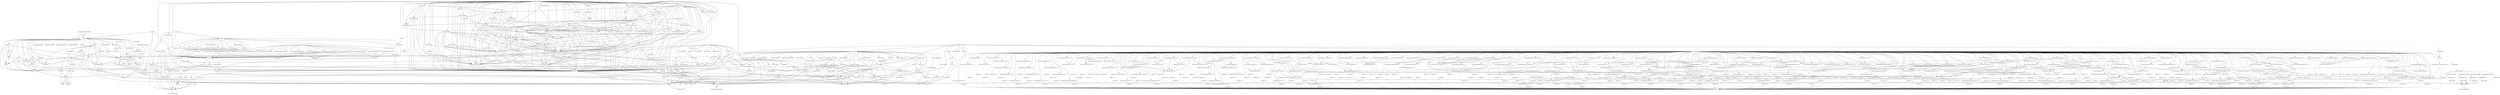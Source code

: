 digraph depends {
    node [shape=plaintext]
"adwaita-icon-theme-symbolic" -> "hicolor-icon-theme"
"adwaita-icon-theme-symbolic" -> "libgdk-pixbuf-2.0-0" [label="gdk-pixbuf"] [style=dashed]
"adwaita-icon-theme-symbolic" -> "libgtk-3.0" [label="gtk+3"] [style=dashed]
"alsa-equal" -> "alsa-utils"
"alsa-equal" -> "caps"
"alsa-equal" -> "libasound2"
"alsa-plugins" -> "libasound-module-conf-pulse"
"alsa-plugins" -> "libasound-module-ctl-arcam-av"
"alsa-plugins" -> "libasound-module-ctl-oss"
"alsa-plugins" -> "libasound-module-ctl-pulse"
"alsa-plugins" -> "libasound-module-pcm-oss"
"alsa-plugins" -> "libasound-module-pcm-pulse"
"alsa-plugins" -> "libasound-module-pcm-speex"
"alsa-plugins" -> "libasound-module-pcm-upmix"
"alsa-plugins" -> "libasound-module-pcm-usb-stream"
"alsa-plugins" -> "libasound-module-pcm-vdownmix"
"alsa-plugins" -> "libasound-module-rate-samplerate"
"alsa-plugins" -> "libasound-module-rate-speexrate"
"alsa-state" -> "alsa-states" [style=dotted]
"alsa-state" -> "alsa-utils-alsactl"
"alsa-tools" -> "libasound2"
"alsa-tools" -> "libglib-2.0-0"
"alsa-tools" -> "libgtk-3.0"
"alsa-tools" -> "libstdc++6"
"alsa-utils-aconnect" -> "libasound2"
"alsa-utils-alsactl" -> "alsa-states" [style=dotted]
"alsa-utils-alsactl" -> "libasound2"
"alsa-utils-alsaloop" -> "libasound2"
"alsa-utils-alsaloop" -> "libsamplerate0"
"alsa-utils-alsamixer" -> "libasound2"
"alsa-utils-alsamixer" -> "libformw5"
"alsa-utils-alsamixer" -> "libmenuw5"
"alsa-utils-alsamixer" -> "libncursesw5"
"alsa-utils-alsamixer" -> "libpanelw5"
"alsa-utils-alsamixer" -> "libtinfo5"
"alsa-utils-alsatplg" -> "libasound2"
"alsa-utils-alsatplg" -> "libatopology2"
"alsa-utils-alsaucm" -> "libasound2"
"alsa-utils" -> "alsa-utils-aconnect"
"alsa-utils" -> "alsa-utils-alsactl"
"alsa-utils" -> "alsa-utils-alsaloop"
"alsa-utils" -> "alsa-utils-alsamixer"
"alsa-utils" -> "alsa-utils-alsatplg"
"alsa-utils" -> "alsa-utils-alsaucm"
"alsa-utils" -> "alsa-utils-amixer"
"alsa-utils" -> "alsa-utils-aplay"
"alsa-utils" -> "alsa-utils-aseqdump"
"alsa-utils" -> "alsa-utils-aseqnet"
"alsa-utils" -> "alsa-utils-iecset"
"alsa-utils" -> "alsa-utils-midi"
"alsa-utils" -> "alsa-utils-nhltdmicinfo"
"alsa-utils" -> "alsa-utils-scripts"
"alsa-utils" -> "alsa-utils-speakertest"
"alsa-utils-amixer" -> "libasound2"
"alsa-utils-aplay" -> "libasound2"
"alsa-utils-aseqdump" -> "libasound2"
"alsa-utils-aseqnet" -> "libasound2"
"alsa-utils-iecset" -> "libasound2"
"alsa-utils-midi" -> "libasound2"
"alsa-utils-scripts" -> "bash"
"alsa-utils-speakertest" -> "libasound2"
"at-spi2-core" -> "libdbus-1-3"
"at-spi2-core" -> "libglib-2.0-0"
"at-spi2-core" -> "libx11-6"
"at-spi2-core" -> "libxi6"
"at-spi2-core" -> "libxtst6"
"bash" -> "base-files"
"bash" -> "libtinfo5"
"busybox" -> "busybox-udhcpc" [style=dotted]
"busybox-syslog" -> "busybox"
"ca-certificates" -> "openssl"
"ca-certificates" -> "openssl-bin"
"caps" -> "libstdc++6"
"dbus-1" -> "dbus-common"
"dbus-1" -> "dbus-tools"
"dbus-1" -> "libdbus-1-3"
"dbus-1" -> "libexpat1"
"dbus-1" -> "libsystemd0"
"dbus-1" -> "libx11-6"
"dbus-common" -> "base-files"
"dbus-common" -> "base-passwd"
"dbus-common" -> "shadow"
"dbus-tools" -> "libdbus-1-3"
"e2fsprogs-e2fsck" -> "libblkid1"
"e2fsprogs-e2fsck" -> "libcom-err2"
"e2fsprogs-e2fsck" -> "libe2p2"
"e2fsprogs-e2fsck" -> "libext2fs2"
"e2fsprogs-e2fsck" -> "libuuid1"
"fontconfig-utils" -> "libfontconfig1"
"fontconfig-utils" -> "libfreetype6"
"glibc-gconv-iso8859-1" -> "glibc-gconv"
"kbd-keymaps" -> "kbd-keymaps-pine" [style=dotted]
"kernel-module-adv7511-6.13.1" -> "kernel-6.13.1" [label="kernel-6.13.1"] [style=dashed]
"kernel-module-adv7511-6.13.1" -> "kernel-module-cec-6.13.1"
"kernel-module-adxl34x-6.13.1" -> "kernel-6.13.1" [label="kernel-6.13.1"] [style=dashed]
"kernel-module-adxl34x-i2c-6.13.1" -> "kernel-6.13.1" [label="kernel-6.13.1"] [style=dashed]
"kernel-module-adxl34x-i2c-6.13.1" -> "kernel-module-adxl34x-6.13.1"
"kernel-module-adxl34x-spi-6.13.1" -> "kernel-6.13.1" [label="kernel-6.13.1"] [style=dashed]
"kernel-module-adxl34x-spi-6.13.1" -> "kernel-module-adxl34x-6.13.1"
"kernel-module-aes-arm-6.13.1" -> "kernel-6.13.1" [label="kernel-6.13.1"] [style=dashed]
"kernel-module-aes-arm-6.13.1" -> "kernel-module-aes-generic-6.13.1"
"kernel-module-aes-arm-6.13.1" -> "kernel-module-libaes-6.13.1"
"kernel-module-aes-arm-bs-6.13.1" -> "kernel-6.13.1" [label="kernel-6.13.1"] [style=dashed]
"kernel-module-aes-arm-bs-6.13.1" -> "kernel-module-aes-arm-6.13.1"
"kernel-module-aes-arm-bs-6.13.1" -> "kernel-module-crypto-simd-6.13.1"
"kernel-module-aes-arm-bs-6.13.1" -> "kernel-module-libaes-6.13.1"
"kernel-module-aes-arm-ce-6.13.1" -> "kernel-6.13.1" [label="kernel-6.13.1"] [style=dashed]
"kernel-module-aes-arm-ce-6.13.1" -> "kernel-module-crypto-simd-6.13.1"
"kernel-module-aes-arm-ce-6.13.1" -> "kernel-module-libaes-6.13.1"
"kernel-module-aes-generic-6.13.1" -> "kernel-6.13.1" [label="kernel-6.13.1"] [style=dashed]
"kernel-module-aes-generic-6.13.1" -> "kernel-module-libaes-6.13.1"
"kernel-module-af-alg-6.13.1" -> "kernel-6.13.1" [label="kernel-6.13.1"] [style=dashed]
"kernel-module-ah6-6.13.1" -> "kernel-6.13.1" [label="kernel-6.13.1"] [style=dashed]
"kernel-module-ah6-6.13.1" -> "kernel-module-xfrm-algo-6.13.1"
"kernel-module-algif-aead-6.13.1" -> "kernel-6.13.1" [label="kernel-6.13.1"] [style=dashed]
"kernel-module-algif-aead-6.13.1" -> "kernel-module-af-alg-6.13.1"
"kernel-module-algif-hash-6.13.1" -> "kernel-6.13.1" [label="kernel-6.13.1"] [style=dashed]
"kernel-module-algif-hash-6.13.1" -> "kernel-module-af-alg-6.13.1"
"kernel-module-algif-rng-6.13.1" -> "kernel-6.13.1" [label="kernel-6.13.1"] [style=dashed]
"kernel-module-algif-rng-6.13.1" -> "kernel-module-af-alg-6.13.1"
"kernel-module-algif-skcipher-6.13.1" -> "kernel-6.13.1" [label="kernel-6.13.1"] [style=dashed]
"kernel-module-algif-skcipher-6.13.1" -> "kernel-module-af-alg-6.13.1"
"kernel-module-amlogic-gxl-crypto-6.13.1" -> "kernel-6.13.1" [label="kernel-6.13.1"] [style=dashed]
"kernel-module-amlogic-gxl-crypto-6.13.1" -> "kernel-module-crypto-engine-6.13.1"
"kernel-module-atmel-mxt-ts-6.13.1" -> "kernel-6.13.1" [label="kernel-6.13.1"] [style=dashed]
"kernel-module-b53-common-6.13.1" -> "kernel-6.13.1" [label="kernel-6.13.1"] [style=dashed]
"kernel-module-b53-common-6.13.1" -> "kernel-module-dsa-core-6.13.1"
"kernel-module-b53-mdio-6.13.1" -> "kernel-6.13.1" [label="kernel-6.13.1"] [style=dashed]
"kernel-module-b53-mdio-6.13.1" -> "kernel-module-b53-common-6.13.1"
"kernel-module-b53-mdio-6.13.1" -> "kernel-module-dsa-core-6.13.1"
"kernel-module-b53-mmap-6.13.1" -> "kernel-6.13.1" [label="kernel-6.13.1"] [style=dashed]
"kernel-module-b53-mmap-6.13.1" -> "kernel-module-b53-common-6.13.1"
"kernel-module-b53-mmap-6.13.1" -> "kernel-module-dsa-core-6.13.1"
"kernel-module-b53-serdes-6.13.1" -> "kernel-6.13.1" [label="kernel-6.13.1"] [style=dashed]
"kernel-module-b53-spi-6.13.1" -> "kernel-6.13.1" [label="kernel-6.13.1"] [style=dashed]
"kernel-module-b53-spi-6.13.1" -> "kernel-module-b53-common-6.13.1"
"kernel-module-b53-spi-6.13.1" -> "kernel-module-dsa-core-6.13.1"
"kernel-module-b53-srab-6.13.1" -> "kernel-6.13.1" [label="kernel-6.13.1"] [style=dashed]
"kernel-module-b53-srab-6.13.1" -> "kernel-module-b53-common-6.13.1"
"kernel-module-b53-srab-6.13.1" -> "kernel-module-b53-serdes-6.13.1"
"kernel-module-b53-srab-6.13.1" -> "kernel-module-dsa-core-6.13.1"
"kernel-module-bcm7xxx-6.13.1" -> "kernel-6.13.1" [label="kernel-6.13.1"] [style=dashed]
"kernel-module-bcm-sf2-6.13.1" -> "kernel-6.13.1" [label="kernel-6.13.1"] [style=dashed]
"kernel-module-bcm-sf2-6.13.1" -> "kernel-module-b53-common-6.13.1"
"kernel-module-bcm-sf2-6.13.1" -> "kernel-module-dsa-core-6.13.1"
"kernel-module-bluetooth-6.13.1" -> "kernel-6.13.1" [label="kernel-6.13.1"] [style=dashed]
"kernel-module-bluetooth-6.13.1" -> "kernel-module-ecdh-generic-6.13.1"
"kernel-module-bluetooth-6.13.1" -> "kernel-module-libaes-6.13.1"
"kernel-module-bq27xxx-battery-6.13.1" -> "kernel-6.13.1" [label="kernel-6.13.1"] [style=dashed]
"kernel-module-bq27xxx-battery-i2c-6.13.1" -> "kernel-6.13.1" [label="kernel-6.13.1"] [style=dashed]
"kernel-module-bq27xxx-battery-i2c-6.13.1" -> "kernel-module-bq27xxx-battery-6.13.1"
"kernel-module-brcmfmac-6.13.1" -> "kernel-6.13.1" [label="kernel-6.13.1"] [style=dashed]
"kernel-module-brcmfmac-6.13.1" -> "kernel-module-brcmutil-6.13.1"
"kernel-module-brcmfmac-6.13.1" -> "kernel-module-cfg80211-6.13.1"
"kernel-module-brcmfmac-bca-6.13.1" -> "kernel-6.13.1" [label="kernel-6.13.1"] [style=dashed]
"kernel-module-brcmfmac-bca-6.13.1" -> "kernel-module-brcmfmac-6.13.1"
"kernel-module-brcmfmac-cyw-6.13.1" -> "kernel-6.13.1" [label="kernel-6.13.1"] [style=dashed]
"kernel-module-brcmfmac-cyw-6.13.1" -> "kernel-module-brcmfmac-6.13.1"
"kernel-module-brcmfmac-wcc-6.13.1" -> "kernel-6.13.1" [label="kernel-6.13.1"] [style=dashed]
"kernel-module-brcmfmac-wcc-6.13.1" -> "kernel-module-brcmfmac-6.13.1"
"kernel-module-brcmutil-6.13.1" -> "kernel-6.13.1" [label="kernel-6.13.1"] [style=dashed]
"kernel-module-btbcm-6.13.1" -> "kernel-6.13.1" [label="kernel-6.13.1"] [style=dashed]
"kernel-module-btbcm-6.13.1" -> "kernel-module-bluetooth-6.13.1"
"kernel-module-btmrvl-6.13.1" -> "kernel-6.13.1" [label="kernel-6.13.1"] [style=dashed]
"kernel-module-btmrvl-6.13.1" -> "kernel-module-bluetooth-6.13.1"
"kernel-module-btmrvl-sdio-6.13.1" -> "kernel-6.13.1" [label="kernel-6.13.1"] [style=dashed]
"kernel-module-btmrvl-sdio-6.13.1" -> "kernel-module-bluetooth-6.13.1"
"kernel-module-btmrvl-sdio-6.13.1" -> "kernel-module-btmrvl-6.13.1"
"kernel-module-capsule-loader-6.13.1" -> "kernel-6.13.1" [label="kernel-6.13.1"] [style=dashed]
"kernel-module-c-can-6.13.1" -> "kernel-6.13.1" [label="kernel-6.13.1"] [style=dashed]
"kernel-module-c-can-platform-6.13.1" -> "kernel-6.13.1" [label="kernel-6.13.1"] [style=dashed]
"kernel-module-c-can-platform-6.13.1" -> "kernel-module-c-can-6.13.1"
"kernel-module-ccm-6.13.1" -> "kernel-6.13.1" [label="kernel-6.13.1"] [style=dashed]
"kernel-module-cec-6.13.1" -> "kernel-6.13.1" [label="kernel-6.13.1"] [style=dashed]
"kernel-module-cfg80211-6.13.1" -> "kernel-6.13.1" [label="kernel-6.13.1"] [style=dashed]
"kernel-module-chacha-neon-6.13.1" -> "kernel-6.13.1" [label="kernel-6.13.1"] [style=dashed]
"kernel-module-cm36651-6.13.1" -> "kernel-6.13.1" [label="kernel-6.13.1"] [style=dashed]
"kernel-module-cmac-6.13.1" -> "kernel-6.13.1" [label="kernel-6.13.1"] [style=dashed]
"kernel-module-counter-6.13.1" -> "kernel-6.13.1" [label="kernel-6.13.1"] [style=dashed]
"kernel-module-cppi41-6.13.1" -> "kernel-6.13.1" [label="kernel-6.13.1"] [style=dashed]
"kernel-module-cpufreq-conservative-6.13.1" -> "kernel-6.13.1" [label="kernel-6.13.1"] [style=dashed]
"kernel-module-cpufreq-powersave-6.13.1" -> "kernel-6.13.1" [label="kernel-6.13.1"] [style=dashed]
"kernel-module-cpufreq-userspace-6.13.1" -> "kernel-6.13.1" [label="kernel-6.13.1"] [style=dashed]
"kernel-module-crc32-arm-ce-6.13.1" -> "kernel-6.13.1" [label="kernel-6.13.1"] [style=dashed]
"kernel-module-crc4-6.13.1" -> "kernel-6.13.1" [label="kernel-6.13.1"] [style=dashed]
"kernel-module-crc-ccitt-6.13.1" -> "kernel-6.13.1" [label="kernel-6.13.1"] [style=dashed]
"kernel-module-crc-itu-t-6.13.1" -> "kernel-6.13.1" [label="kernel-6.13.1"] [style=dashed]
"kernel-module-cryptd-6.13.1" -> "kernel-6.13.1" [label="kernel-6.13.1"] [style=dashed]
"kernel-module-crypto-engine-6.13.1" -> "kernel-6.13.1" [label="kernel-6.13.1"] [style=dashed]
"kernel-module-crypto-simd-6.13.1" -> "kernel-6.13.1" [label="kernel-6.13.1"] [style=dashed]
"kernel-module-crypto-simd-6.13.1" -> "kernel-module-cryptd-6.13.1"
"kernel-module-crypto-user-6.13.1" -> "kernel-6.13.1" [label="kernel-6.13.1"] [style=dashed]
"kernel-module-ctr-6.13.1" -> "kernel-6.13.1" [label="kernel-6.13.1"] [style=dashed]
"kernel-module-cyapatp-6.13.1" -> "kernel-6.13.1" [label="kernel-6.13.1"] [style=dashed]
"kernel-module-cyapatp-6.13.1" -> "kernel-module-crc-itu-t-6.13.1"
"kernel-module-des-generic-6.13.1" -> "kernel-6.13.1" [label="kernel-6.13.1"] [style=dashed]
"kernel-module-des-generic-6.13.1" -> "kernel-module-libdes-6.13.1"
"kernel-module-display-connector-6.13.1" -> "kernel-6.13.1" [label="kernel-6.13.1"] [style=dashed]
"kernel-module-drbg-6.13.1" -> "kernel-6.13.1" [label="kernel-6.13.1"] [style=dashed]
"kernel-module-drm-display-helper-6.13.1" -> "kernel-6.13.1" [label="kernel-6.13.1"] [style=dashed]
"kernel-module-dsa-core-6.13.1" -> "kernel-6.13.1" [label="kernel-6.13.1"] [style=dashed]
"kernel-module-ecc-6.13.1" -> "kernel-6.13.1" [label="kernel-6.13.1"] [style=dashed]
"kernel-module-ecdh-generic-6.13.1" -> "kernel-6.13.1" [label="kernel-6.13.1"] [style=dashed]
"kernel-module-ecdh-generic-6.13.1" -> "kernel-module-ecc-6.13.1"
"kernel-module-echainiv-6.13.1" -> "kernel-6.13.1" [label="kernel-6.13.1"] [style=dashed]
"kernel-module-echainiv-6.13.1" -> "kernel-module-geniv-6.13.1"
"kernel-module-edt-ft5x06-6.13.1" -> "kernel-6.13.1" [label="kernel-6.13.1"] [style=dashed]
"kernel-module-efivarfs-6.13.1" -> "kernel-6.13.1" [label="kernel-6.13.1"] [style=dashed]
"kernel-module-ehci-fsl-6.13.1" -> "kernel-6.13.1" [label="kernel-6.13.1"] [style=dashed]
"kernel-module-elants-i2c-6.13.1" -> "kernel-6.13.1" [label="kernel-6.13.1"] [style=dashed]
"kernel-module-esp6-6.13.1" -> "kernel-6.13.1" [label="kernel-6.13.1"] [style=dashed]
"kernel-module-esp6-6.13.1" -> "kernel-module-xfrm-algo-6.13.1"
"kernel-module-ff-memless-6.13.1" -> "kernel-6.13.1" [label="kernel-6.13.1"] [style=dashed]
"kernel-module-flexcan-6.13.1" -> "kernel-6.13.1" [label="kernel-6.13.1"] [style=dashed]
"kernel-module-fsi-core-6.13.1" -> "kernel-6.13.1" [label="kernel-6.13.1"] [style=dashed]
"kernel-module-fsi-core-6.13.1" -> "kernel-module-crc4-6.13.1"
"kernel-module-fsi-master-aspeed-6.13.1" -> "kernel-6.13.1" [label="kernel-6.13.1"] [style=dashed]
"kernel-module-fsi-master-aspeed-6.13.1" -> "kernel-module-fsi-core-6.13.1"
"kernel-module-fsi-master-gpio-6.13.1" -> "kernel-6.13.1" [label="kernel-6.13.1"] [style=dashed]
"kernel-module-fsi-master-gpio-6.13.1" -> "kernel-module-crc4-6.13.1"
"kernel-module-fsi-master-gpio-6.13.1" -> "kernel-module-fsi-core-6.13.1"
"kernel-module-fsi-master-hub-6.13.1" -> "kernel-6.13.1" [label="kernel-6.13.1"] [style=dashed]
"kernel-module-fsi-master-hub-6.13.1" -> "kernel-module-fsi-core-6.13.1"
"kernel-module-fsi-occ-6.13.1" -> "kernel-6.13.1" [label="kernel-6.13.1"] [style=dashed]
"kernel-module-fsi-occ-6.13.1" -> "kernel-module-fsi-sbefifo-6.13.1"
"kernel-module-fsi-sbefifo-6.13.1" -> "kernel-6.13.1" [label="kernel-6.13.1"] [style=dashed]
"kernel-module-fsi-sbefifo-6.13.1" -> "kernel-module-fsi-core-6.13.1"
"kernel-module-fsi-scom-6.13.1" -> "kernel-6.13.1" [label="kernel-6.13.1"] [style=dashed]
"kernel-module-fsi-scom-6.13.1" -> "kernel-module-fsi-core-6.13.1"
"kernel-module-fsl-mph-dr-of-6.13.1" -> "kernel-6.13.1" [label="kernel-6.13.1"] [style=dashed]
"kernel-module-gcm-6.13.1" -> "kernel-6.13.1" [label="kernel-6.13.1"] [style=dashed]
"kernel-module-geniv-6.13.1" -> "kernel-6.13.1" [label="kernel-6.13.1"] [style=dashed]
"kernel-module-g-ether-6.13.1" -> "kernel-6.13.1" [label="kernel-6.13.1"] [style=dashed]
"kernel-module-g-ether-6.13.1" -> "kernel-module-libcomposite-6.13.1"
"kernel-module-g-ether-6.13.1" -> "kernel-module-u-ether-6.13.1"
"kernel-module-g-ether-6.13.1" -> "kernel-module-usb-f-rndis-6.13.1"
"kernel-module-gf128mul-6.13.1" -> "kernel-6.13.1" [label="kernel-6.13.1"] [style=dashed]
"kernel-module-ghash-arm-ce-6.13.1" -> "kernel-6.13.1" [label="kernel-6.13.1"] [style=dashed]
"kernel-module-ghash-arm-ce-6.13.1" -> "kernel-module-cryptd-6.13.1"
"kernel-module-ghash-arm-ce-6.13.1" -> "kernel-module-gf128mul-6.13.1"
"kernel-module-ghash-arm-ce-6.13.1" -> "kernel-module-libaes-6.13.1"
"kernel-module-ghash-generic-6.13.1" -> "kernel-6.13.1" [label="kernel-6.13.1"] [style=dashed]
"kernel-module-ghash-generic-6.13.1" -> "kernel-module-gf128mul-6.13.1"
"kernel-module-governor-passive-6.13.1" -> "kernel-6.13.1" [label="kernel-6.13.1"] [style=dashed]
"kernel-module-gpio-charger-6.13.1" -> "kernel-6.13.1" [label="kernel-6.13.1"] [style=dashed]
"kernel-module-gpio-decoder-6.13.1" -> "kernel-6.13.1" [label="kernel-6.13.1"] [style=dashed]
"kernel-module-hci-6.13.1" -> "kernel-6.13.1" [label="kernel-6.13.1"] [style=dashed]
"kernel-module-hci-6.13.1" -> "kernel-module-nfc-6.13.1"
"kernel-module-hci-uart-6.13.1" -> "kernel-6.13.1" [label="kernel-6.13.1"] [style=dashed]
"kernel-module-hci-uart-6.13.1" -> "kernel-module-bluetooth-6.13.1"
"kernel-module-hci-uart-6.13.1" -> "kernel-module-btbcm-6.13.1"
"kernel-module-hmac-6.13.1" -> "kernel-6.13.1" [label="kernel-6.13.1"] [style=dashed]
"kernel-module-i2c-algo-bit-6.13.1" -> "kernel-6.13.1" [label="kernel-6.13.1"] [style=dashed]
"kernel-module-i2c-arb-gpio-challenge-6.13.1" -> "kernel-6.13.1" [label="kernel-6.13.1"] [style=dashed]
"kernel-module-i2c-emev2-6.13.1" -> "kernel-6.13.1" [label="kernel-6.13.1"] [style=dashed]
"kernel-module-i2c-gpio-6.13.1" -> "kernel-6.13.1" [label="kernel-6.13.1"] [style=dashed]
"kernel-module-i2c-gpio-6.13.1" -> "kernel-module-i2c-algo-bit-6.13.1"
"kernel-module-ina2xx-6.13.1" -> "kernel-6.13.1" [label="kernel-6.13.1"] [style=dashed]
"kernel-module-industrialio-buffer-cb-6.13.1" -> "kernel-6.13.1" [label="kernel-6.13.1"] [style=dashed]
"kernel-module-industrialio-hw-consumer-6.13.1" -> "kernel-6.13.1" [label="kernel-6.13.1"] [style=dashed]
"kernel-module-ip6-tunnel-6.13.1" -> "kernel-6.13.1" [label="kernel-6.13.1"] [style=dashed]
"kernel-module-ip6-tunnel-6.13.1" -> "kernel-module-tunnel6-6.13.1"
"kernel-module-ipcomp6-6.13.1" -> "kernel-6.13.1" [label="kernel-6.13.1"] [style=dashed]
"kernel-module-ipcomp6-6.13.1" -> "kernel-module-xfrm6-tunnel-6.13.1"
"kernel-module-ipcomp6-6.13.1" -> "kernel-module-xfrm-ipcomp-6.13.1"
"kernel-module-jitterentropy-rng-6.13.1" -> "kernel-6.13.1" [label="kernel-6.13.1"] [style=dashed]
"kernel-module-lan78xx-6.13.1" -> "kernel-6.13.1" [label="kernel-6.13.1"] [style=dashed]
"kernel-module-lan966x-serdes-6.13.1" -> "kernel-6.13.1" [label="kernel-6.13.1"] [style=dashed]
"kernel-module-led-class-flash-6.13.1" -> "kernel-6.13.1" [label="kernel-6.13.1"] [style=dashed]
"kernel-module-leds-pca9532-6.13.1" -> "kernel-6.13.1" [label="kernel-6.13.1"] [style=dashed]
"kernel-module-libaes-6.13.1" -> "kernel-6.13.1" [label="kernel-6.13.1"] [style=dashed]
"kernel-module-libarc4-6.13.1" -> "kernel-6.13.1" [label="kernel-6.13.1"] [style=dashed]
"kernel-module-libcomposite-6.13.1" -> "kernel-6.13.1" [label="kernel-6.13.1"] [style=dashed]
"kernel-module-libdes-6.13.1" -> "kernel-6.13.1" [label="kernel-6.13.1"] [style=dashed]
"kernel-module-lvds-codec-6.13.1" -> "kernel-6.13.1" [label="kernel-6.13.1"] [style=dashed]
"kernel-module-mac80211-6.13.1" -> "kernel-6.13.1" [label="kernel-6.13.1"] [style=dashed]
"kernel-module-mac80211-6.13.1" -> "kernel-module-cfg80211-6.13.1"
"kernel-module-mac80211-6.13.1" -> "kernel-module-libarc4-6.13.1"
"kernel-module-max17040-battery-6.13.1" -> "kernel-6.13.1" [label="kernel-6.13.1"] [style=dashed]
"kernel-module-max17042-battery-6.13.1" -> "kernel-6.13.1" [label="kernel-6.13.1"] [style=dashed]
"kernel-module-max8952-6.13.1" -> "kernel-6.13.1" [label="kernel-6.13.1"] [style=dashed]
"kernel-module-md5-6.13.1" -> "kernel-6.13.1" [label="kernel-6.13.1"] [style=dashed]
"kernel-module-mdio-i2c-6.13.1" -> "kernel-6.13.1" [label="kernel-6.13.1"] [style=dashed]
"kernel-module-mdio-mscc-miim-6.13.1" -> "kernel-6.13.1" [label="kernel-6.13.1"] [style=dashed]
"kernel-module-microchip-6.13.1" -> "kernel-6.13.1" [label="kernel-6.13.1"] [style=dashed]
"kernel-module-mip6-6.13.1" -> "kernel-6.13.1" [label="kernel-6.13.1"] [style=dashed]
"kernel-module-mms114-6.13.1" -> "kernel-6.13.1" [label="kernel-6.13.1"] [style=dashed]
"kernel-module-musb-dsps-6.13.1" -> "kernel-6.13.1" [label="kernel-6.13.1"] [style=dashed]
"kernel-module-musb-dsps-6.13.1" -> "kernel-module-musb-hdrc-6.13.1"
"kernel-module-musb-hdrc-6.13.1" -> "kernel-6.13.1" [label="kernel-6.13.1"] [style=dashed]
"kernel-module-mwifiex-6.13.1" -> "kernel-6.13.1" [label="kernel-6.13.1"] [style=dashed]
"kernel-module-mwifiex-6.13.1" -> "kernel-module-cfg80211-6.13.1"
"kernel-module-mwifiex-sdio-6.13.1" -> "kernel-6.13.1" [label="kernel-6.13.1"] [style=dashed]
"kernel-module-mwifiex-sdio-6.13.1" -> "kernel-module-mwifiex-6.13.1"
"kernel-module-nci-6.13.1" -> "kernel-6.13.1" [label="kernel-6.13.1"] [style=dashed]
"kernel-module-nci-6.13.1" -> "kernel-module-nfc-6.13.1"
"kernel-module-nci-spi-6.13.1" -> "kernel-6.13.1" [label="kernel-6.13.1"] [style=dashed]
"kernel-module-nci-spi-6.13.1" -> "kernel-module-crc-ccitt-6.13.1"
"kernel-module-nci-uart-6.13.1" -> "kernel-6.13.1" [label="kernel-6.13.1"] [style=dashed]
"kernel-module-nfc-6.13.1" -> "kernel-6.13.1" [label="kernel-6.13.1"] [style=dashed]
"kernel-module-nfc-digital-6.13.1" -> "kernel-6.13.1" [label="kernel-6.13.1"] [style=dashed]
"kernel-module-nfc-digital-6.13.1" -> "kernel-module-crc-ccitt-6.13.1"
"kernel-module-nfc-digital-6.13.1" -> "kernel-module-crc-itu-t-6.13.1"
"kernel-module-nfc-digital-6.13.1" -> "kernel-module-nfc-6.13.1"
"kernel-module-ntc-thermistor-6.13.1" -> "kernel-6.13.1" [label="kernel-6.13.1"] [style=dashed]
"kernel-module-nxp-ptn3460-6.13.1" -> "kernel-6.13.1" [label="kernel-6.13.1"] [style=dashed]
"kernel-module-omap2430-6.13.1" -> "kernel-6.13.1" [label="kernel-6.13.1"] [style=dashed]
"kernel-module-omap2430-6.13.1" -> "kernel-module-musb-hdrc-6.13.1"
"kernel-module-omapdrm-6.13.1" -> "kernel-6.13.1" [label="kernel-6.13.1"] [style=dashed]
"kernel-module-omapdrm-6.13.1" -> "kernel-module-cec-6.13.1"
"kernel-module-omapdrm-6.13.1" -> "kernel-module-drm-display-helper-6.13.1"
"kernel-module-onboard-usb-dev-6.13.1" -> "kernel-6.13.1" [label="kernel-6.13.1"] [style=dashed]
"kernel-module-panel-lvds-6.13.1" -> "kernel-6.13.1" [label="kernel-6.13.1"] [style=dashed]
"kernel-module-parade-ps8622-6.13.1" -> "kernel-6.13.1" [label="kernel-6.13.1"] [style=dashed]
"kernel-module-pci-endpoint-test-6.13.1" -> "kernel-6.13.1" [label="kernel-6.13.1"] [style=dashed]
"kernel-module-pci-epf-test-6.13.1" -> "kernel-6.13.1" [label="kernel-6.13.1"] [style=dashed]
"kernel-module-pci-meson-6.13.1" -> "kernel-6.13.1" [label="kernel-6.13.1"] [style=dashed]
"kernel-module-phy-am335x-6.13.1" -> "kernel-6.13.1" [label="kernel-6.13.1"] [style=dashed]
"kernel-module-phy-am335x-6.13.1" -> "kernel-module-phy-am335x-control-6.13.1"
"kernel-module-phy-am335x-control-6.13.1" -> "kernel-6.13.1" [label="kernel-6.13.1"] [style=dashed]
"kernel-module-phy-cpcap-usb-6.13.1" -> "kernel-6.13.1" [label="kernel-6.13.1"] [style=dashed]
"kernel-module-phy-cpcap-usb-6.13.1" -> "kernel-module-musb-hdrc-6.13.1"
"kernel-module-phy-dm816x-usb-6.13.1" -> "kernel-6.13.1" [label="kernel-6.13.1"] [style=dashed]
"kernel-module-phy-exynos-usb2-6.13.1" -> "kernel-6.13.1" [label="kernel-6.13.1"] [style=dashed]
"kernel-module-phy-twl4030-usb-6.13.1" -> "kernel-6.13.1" [label="kernel-6.13.1"] [style=dashed]
"kernel-module-phy-twl4030-usb-6.13.1" -> "kernel-module-musb-hdrc-6.13.1"
"kernel-module-phy-twl6030-usb-6.13.1" -> "kernel-6.13.1" [label="kernel-6.13.1"] [style=dashed]
"kernel-module-phy-twl6030-usb-6.13.1" -> "kernel-module-musb-hdrc-6.13.1"
"kernel-module-pwm-fan-6.13.1" -> "kernel-6.13.1" [label="kernel-6.13.1"] [style=dashed]
"kernel-module-pwm-tiecap-6.13.1" -> "kernel-6.13.1" [label="kernel-6.13.1"] [style=dashed]
"kernel-module-pwm-tiehrpwm-6.13.1" -> "kernel-6.13.1" [label="kernel-6.13.1"] [style=dashed]
"kernel-module-qrtr-6.13.1" -> "kernel-6.13.1" [label="kernel-6.13.1"] [style=dashed]
"kernel-module-qrtr-smd-6.13.1" -> "kernel-6.13.1" [label="kernel-6.13.1"] [style=dashed]
"kernel-module-qrtr-smd-6.13.1" -> "kernel-module-qrtr-6.13.1"
"kernel-module-qrtr-smd-6.13.1" -> "kernel-module-rpmsg-core-6.13.1"
"kernel-module-qt1070-6.13.1" -> "kernel-6.13.1" [label="kernel-6.13.1"] [style=dashed]
"kernel-module-r8152-6.13.1" -> "kernel-6.13.1" [label="kernel-6.13.1"] [style=dashed]
"kernel-module-r8153-ecm-6.13.1" -> "kernel-6.13.1" [label="kernel-6.13.1"] [style=dashed]
"kernel-module-r8153-ecm-6.13.1" -> "kernel-module-r8152-6.13.1"
"kernel-module-r8a66597-hcd-6.13.1" -> "kernel-6.13.1" [label="kernel-6.13.1"] [style=dashed]
"kernel-module-reset-ti-syscon-6.13.1" -> "kernel-6.13.1" [label="kernel-6.13.1"] [style=dashed]
"kernel-module-resistive-adc-touch-6.13.1" -> "kernel-6.13.1" [label="kernel-6.13.1"] [style=dashed]
"kernel-module-resistive-adc-touch-6.13.1" -> "kernel-module-industrialio-buffer-cb-6.13.1"
"kernel-module-rpmsg-char-6.13.1" -> "kernel-6.13.1" [label="kernel-6.13.1"] [style=dashed]
"kernel-module-rpmsg-char-6.13.1" -> "kernel-module-rpmsg-core-6.13.1"
"kernel-module-rpmsg-core-6.13.1" -> "kernel-6.13.1" [label="kernel-6.13.1"] [style=dashed]
"kernel-module-rpmsg-ctrl-6.13.1" -> "kernel-6.13.1" [label="kernel-6.13.1"] [style=dashed]
"kernel-module-rpmsg-ctrl-6.13.1" -> "kernel-module-rpmsg-char-6.13.1"
"kernel-module-rpmsg-ctrl-6.13.1" -> "kernel-module-rpmsg-core-6.13.1"
"kernel-module-rpmsg-ns-6.13.1" -> "kernel-6.13.1" [label="kernel-6.13.1"] [style=dashed]
"kernel-module-rpmsg-ns-6.13.1" -> "kernel-module-rpmsg-core-6.13.1"
"kernel-module-rt2800lib-6.13.1" -> "kernel-6.13.1" [label="kernel-6.13.1"] [style=dashed]
"kernel-module-rt2800lib-6.13.1" -> "kernel-module-crc-ccitt-6.13.1"
"kernel-module-rt2800lib-6.13.1" -> "kernel-module-mac80211-6.13.1"
"kernel-module-rt2800lib-6.13.1" -> "kernel-module-rt2x00lib-6.13.1"
"kernel-module-rt2800usb-6.13.1" -> "kernel-6.13.1" [label="kernel-6.13.1"] [style=dashed]
"kernel-module-rt2800usb-6.13.1" -> "kernel-module-mac80211-6.13.1"
"kernel-module-rt2800usb-6.13.1" -> "kernel-module-rt2800lib-6.13.1"
"kernel-module-rt2800usb-6.13.1" -> "kernel-module-rt2x00lib-6.13.1"
"kernel-module-rt2800usb-6.13.1" -> "kernel-module-rt2x00usb-6.13.1"
"kernel-module-rt2x00lib-6.13.1" -> "kernel-6.13.1" [label="kernel-6.13.1"] [style=dashed]
"kernel-module-rt2x00lib-6.13.1" -> "kernel-module-cfg80211-6.13.1"
"kernel-module-rt2x00lib-6.13.1" -> "kernel-module-mac80211-6.13.1"
"kernel-module-rt2x00usb-6.13.1" -> "kernel-6.13.1" [label="kernel-6.13.1"] [style=dashed]
"kernel-module-rt2x00usb-6.13.1" -> "kernel-module-mac80211-6.13.1"
"kernel-module-rt2x00usb-6.13.1" -> "kernel-module-rt2x00lib-6.13.1"
"kernel-module-rtc-bq32k-6.13.1" -> "kernel-6.13.1" [label="kernel-6.13.1"] [style=dashed]
"kernel-module-rtc-efi-6.13.1" -> "kernel-6.13.1" [label="kernel-6.13.1"] [style=dashed]
"kernel-module-rtc-hym8563-6.13.1" -> "kernel-6.13.1" [label="kernel-6.13.1"] [style=dashed]
"kernel-module-rtc-pcf85063-6.13.1" -> "kernel-6.13.1" [label="kernel-6.13.1"] [style=dashed]
"kernel-module-rtc-pcf85363-6.13.1" -> "kernel-6.13.1" [label="kernel-6.13.1"] [style=dashed]
"kernel-module-rtc-rs5c372-6.13.1" -> "kernel-6.13.1" [label="kernel-6.13.1"] [style=dashed]
"kernel-module-rtc-rx8581-6.13.1" -> "kernel-6.13.1" [label="kernel-6.13.1"] [style=dashed]
"kernel-module-rtc-s35390a-6.13.1" -> "kernel-6.13.1" [label="kernel-6.13.1"] [style=dashed]
"kernel-module-s3fwrn5-6.13.1" -> "kernel-6.13.1" [label="kernel-6.13.1"] [style=dashed]
"kernel-module-s3fwrn5-6.13.1" -> "kernel-module-nci-6.13.1"
"kernel-module-s3fwrn5-i2c-6.13.1" -> "kernel-6.13.1" [label="kernel-6.13.1"] [style=dashed]
"kernel-module-s3fwrn5-i2c-6.13.1" -> "kernel-module-s3fwrn5-6.13.1"
"kernel-module-samsung-dsim-6.13.1" -> "kernel-6.13.1" [label="kernel-6.13.1"] [style=dashed]
"kernel-module-samsung-keypad-6.13.1" -> "kernel-6.13.1" [label="kernel-6.13.1"] [style=dashed]
"kernel-module-seqiv-6.13.1" -> "kernel-6.13.1" [label="kernel-6.13.1"] [style=dashed]
"kernel-module-seqiv-6.13.1" -> "kernel-module-geniv-6.13.1"
"kernel-module-sfp-6.13.1" -> "kernel-6.13.1" [label="kernel-6.13.1"] [style=dashed]
"kernel-module-sfp-6.13.1" -> "kernel-module-mdio-i2c-6.13.1"
"kernel-module-sha1-arm-6.13.1" -> "kernel-6.13.1" [label="kernel-6.13.1"] [style=dashed]
"kernel-module-sha1-arm-ce-6.13.1" -> "kernel-6.13.1" [label="kernel-6.13.1"] [style=dashed]
"kernel-module-sha1-arm-ce-6.13.1" -> "kernel-module-sha1-arm-6.13.1"
"kernel-module-sha1-arm-neon-6.13.1" -> "kernel-6.13.1" [label="kernel-6.13.1"] [style=dashed]
"kernel-module-sha1-arm-neon-6.13.1" -> "kernel-module-sha1-arm-6.13.1"
"kernel-module-sha256-arm-6.13.1" -> "kernel-6.13.1" [label="kernel-6.13.1"] [style=dashed]
"kernel-module-sha2-arm-ce-6.13.1" -> "kernel-6.13.1" [label="kernel-6.13.1"] [style=dashed]
"kernel-module-sha2-arm-ce-6.13.1" -> "kernel-module-sha256-arm-6.13.1"
"kernel-module-sha3-generic-6.13.1" -> "kernel-6.13.1" [label="kernel-6.13.1"] [style=dashed]
"kernel-module-sha512-arm-6.13.1" -> "kernel-6.13.1" [label="kernel-6.13.1"] [style=dashed]
"kernel-module-sha512-generic-6.13.1" -> "kernel-6.13.1" [label="kernel-6.13.1"] [style=dashed]
"kernel-module-sii902x-6.13.1" -> "kernel-6.13.1" [label="kernel-6.13.1"] [style=dashed]
"kernel-module-sii9234-6.13.1" -> "kernel-6.13.1" [label="kernel-6.13.1"] [style=dashed]
"kernel-module-simple-bridge-6.13.1" -> "kernel-6.13.1" [label="kernel-6.13.1"] [style=dashed]
"kernel-modules" -> "kernel-module-adv7511-6.13.1"
"kernel-modules" -> "kernel-module-adxl34x-6.13.1"
"kernel-modules" -> "kernel-module-adxl34x-i2c-6.13.1"
"kernel-modules" -> "kernel-module-adxl34x-spi-6.13.1"
"kernel-modules" -> "kernel-module-aes-arm-6.13.1"
"kernel-modules" -> "kernel-module-aes-arm-bs-6.13.1"
"kernel-modules" -> "kernel-module-aes-arm-ce-6.13.1"
"kernel-modules" -> "kernel-module-aes-generic-6.13.1"
"kernel-modules" -> "kernel-module-af-alg-6.13.1"
"kernel-modules" -> "kernel-module-ah6-6.13.1"
"kernel-modules" -> "kernel-module-algif-aead-6.13.1"
"kernel-modules" -> "kernel-module-algif-hash-6.13.1"
"kernel-modules" -> "kernel-module-algif-rng-6.13.1"
"kernel-modules" -> "kernel-module-algif-skcipher-6.13.1"
"kernel-modules" -> "kernel-module-amlogic-gxl-crypto-6.13.1"
"kernel-modules" -> "kernel-module-atmel-mxt-ts-6.13.1"
"kernel-modules" -> "kernel-module-b53-common-6.13.1"
"kernel-modules" -> "kernel-module-b53-mdio-6.13.1"
"kernel-modules" -> "kernel-module-b53-mmap-6.13.1"
"kernel-modules" -> "kernel-module-b53-serdes-6.13.1"
"kernel-modules" -> "kernel-module-b53-spi-6.13.1"
"kernel-modules" -> "kernel-module-b53-srab-6.13.1"
"kernel-modules" -> "kernel-module-bcm7xxx-6.13.1"
"kernel-modules" -> "kernel-module-bcm-sf2-6.13.1"
"kernel-modules" -> "kernel-module-bluetooth-6.13.1"
"kernel-modules" -> "kernel-module-bq27xxx-battery-6.13.1"
"kernel-modules" -> "kernel-module-bq27xxx-battery-i2c-6.13.1"
"kernel-modules" -> "kernel-module-brcmfmac-6.13.1"
"kernel-modules" -> "kernel-module-brcmfmac-bca-6.13.1"
"kernel-modules" -> "kernel-module-brcmfmac-cyw-6.13.1"
"kernel-modules" -> "kernel-module-brcmfmac-wcc-6.13.1"
"kernel-modules" -> "kernel-module-brcmutil-6.13.1"
"kernel-modules" -> "kernel-module-btbcm-6.13.1"
"kernel-modules" -> "kernel-module-btmrvl-6.13.1"
"kernel-modules" -> "kernel-module-btmrvl-sdio-6.13.1"
"kernel-modules" -> "kernel-module-capsule-loader-6.13.1"
"kernel-modules" -> "kernel-module-c-can-6.13.1"
"kernel-modules" -> "kernel-module-c-can-platform-6.13.1"
"kernel-modules" -> "kernel-module-ccm-6.13.1"
"kernel-modules" -> "kernel-module-cec-6.13.1"
"kernel-modules" -> "kernel-module-cfg80211-6.13.1"
"kernel-modules" -> "kernel-module-chacha-neon-6.13.1"
"kernel-modules" -> "kernel-module-cm36651-6.13.1"
"kernel-modules" -> "kernel-module-cmac-6.13.1"
"kernel-modules" -> "kernel-module-counter-6.13.1"
"kernel-modules" -> "kernel-module-cppi41-6.13.1"
"kernel-modules" -> "kernel-module-cpufreq-conservative-6.13.1"
"kernel-modules" -> "kernel-module-cpufreq-powersave-6.13.1"
"kernel-modules" -> "kernel-module-cpufreq-userspace-6.13.1"
"kernel-modules" -> "kernel-module-crc32-arm-ce-6.13.1"
"kernel-modules" -> "kernel-module-crc4-6.13.1"
"kernel-modules" -> "kernel-module-crc-ccitt-6.13.1"
"kernel-modules" -> "kernel-module-crc-itu-t-6.13.1"
"kernel-modules" -> "kernel-module-cryptd-6.13.1"
"kernel-modules" -> "kernel-module-crypto-engine-6.13.1"
"kernel-modules" -> "kernel-module-crypto-simd-6.13.1"
"kernel-modules" -> "kernel-module-crypto-user-6.13.1"
"kernel-modules" -> "kernel-module-ctr-6.13.1"
"kernel-modules" -> "kernel-module-cyapatp-6.13.1"
"kernel-modules" -> "kernel-module-des-generic-6.13.1"
"kernel-modules" -> "kernel-module-display-connector-6.13.1"
"kernel-modules" -> "kernel-module-drbg-6.13.1"
"kernel-modules" -> "kernel-module-drm-display-helper-6.13.1"
"kernel-modules" -> "kernel-module-dsa-core-6.13.1"
"kernel-modules" -> "kernel-module-ecc-6.13.1"
"kernel-modules" -> "kernel-module-ecdh-generic-6.13.1"
"kernel-modules" -> "kernel-module-echainiv-6.13.1"
"kernel-modules" -> "kernel-module-edt-ft5x06-6.13.1"
"kernel-modules" -> "kernel-module-efivarfs-6.13.1"
"kernel-modules" -> "kernel-module-ehci-fsl-6.13.1"
"kernel-modules" -> "kernel-module-elants-i2c-6.13.1"
"kernel-modules" -> "kernel-module-esp6-6.13.1"
"kernel-modules" -> "kernel-module-ff-memless-6.13.1"
"kernel-modules" -> "kernel-module-flexcan-6.13.1"
"kernel-modules" -> "kernel-module-fsi-core-6.13.1"
"kernel-modules" -> "kernel-module-fsi-master-aspeed-6.13.1"
"kernel-modules" -> "kernel-module-fsi-master-gpio-6.13.1"
"kernel-modules" -> "kernel-module-fsi-master-hub-6.13.1"
"kernel-modules" -> "kernel-module-fsi-occ-6.13.1"
"kernel-modules" -> "kernel-module-fsi-sbefifo-6.13.1"
"kernel-modules" -> "kernel-module-fsi-scom-6.13.1"
"kernel-modules" -> "kernel-module-fsl-mph-dr-of-6.13.1"
"kernel-modules" -> "kernel-module-gcm-6.13.1"
"kernel-modules" -> "kernel-module-geniv-6.13.1"
"kernel-modules" -> "kernel-module-g-ether-6.13.1"
"kernel-modules" -> "kernel-module-gf128mul-6.13.1"
"kernel-modules" -> "kernel-module-ghash-arm-ce-6.13.1"
"kernel-modules" -> "kernel-module-ghash-generic-6.13.1"
"kernel-modules" -> "kernel-module-governor-passive-6.13.1"
"kernel-modules" -> "kernel-module-gpio-charger-6.13.1"
"kernel-modules" -> "kernel-module-gpio-decoder-6.13.1"
"kernel-modules" -> "kernel-module-hci-6.13.1"
"kernel-modules" -> "kernel-module-hci-uart-6.13.1"
"kernel-modules" -> "kernel-module-hmac-6.13.1"
"kernel-modules" -> "kernel-module-i2c-algo-bit-6.13.1"
"kernel-modules" -> "kernel-module-i2c-arb-gpio-challenge-6.13.1"
"kernel-modules" -> "kernel-module-i2c-emev2-6.13.1"
"kernel-modules" -> "kernel-module-i2c-gpio-6.13.1"
"kernel-modules" -> "kernel-module-ina2xx-6.13.1"
"kernel-modules" -> "kernel-module-industrialio-buffer-cb-6.13.1"
"kernel-modules" -> "kernel-module-industrialio-hw-consumer-6.13.1"
"kernel-modules" -> "kernel-module-ip6-tunnel-6.13.1"
"kernel-modules" -> "kernel-module-ipcomp6-6.13.1"
"kernel-modules" -> "kernel-module-jitterentropy-rng-6.13.1"
"kernel-modules" -> "kernel-module-lan78xx-6.13.1"
"kernel-modules" -> "kernel-module-lan966x-serdes-6.13.1"
"kernel-modules" -> "kernel-module-led-class-flash-6.13.1"
"kernel-modules" -> "kernel-module-leds-pca9532-6.13.1"
"kernel-modules" -> "kernel-module-libaes-6.13.1"
"kernel-modules" -> "kernel-module-libarc4-6.13.1"
"kernel-modules" -> "kernel-module-libcomposite-6.13.1"
"kernel-modules" -> "kernel-module-libdes-6.13.1"
"kernel-modules" -> "kernel-module-lvds-codec-6.13.1"
"kernel-modules" -> "kernel-module-mac80211-6.13.1"
"kernel-modules" -> "kernel-module-max17040-battery-6.13.1"
"kernel-modules" -> "kernel-module-max17042-battery-6.13.1"
"kernel-modules" -> "kernel-module-max8952-6.13.1"
"kernel-modules" -> "kernel-module-md5-6.13.1"
"kernel-modules" -> "kernel-module-mdio-i2c-6.13.1"
"kernel-modules" -> "kernel-module-mdio-mscc-miim-6.13.1"
"kernel-modules" -> "kernel-module-microchip-6.13.1"
"kernel-modules" -> "kernel-module-mip6-6.13.1"
"kernel-modules" -> "kernel-module-mms114-6.13.1"
"kernel-modules" -> "kernel-module-musb-dsps-6.13.1"
"kernel-modules" -> "kernel-module-musb-hdrc-6.13.1"
"kernel-modules" -> "kernel-module-mwifiex-6.13.1"
"kernel-modules" -> "kernel-module-mwifiex-sdio-6.13.1"
"kernel-modules" -> "kernel-module-nci-6.13.1"
"kernel-modules" -> "kernel-module-nci-spi-6.13.1"
"kernel-modules" -> "kernel-module-nci-uart-6.13.1"
"kernel-modules" -> "kernel-module-nfc-6.13.1"
"kernel-modules" -> "kernel-module-nfc-digital-6.13.1"
"kernel-modules" -> "kernel-module-ntc-thermistor-6.13.1"
"kernel-modules" -> "kernel-module-nxp-ptn3460-6.13.1"
"kernel-modules" -> "kernel-module-omap2430-6.13.1"
"kernel-modules" -> "kernel-module-omapdrm-6.13.1"
"kernel-modules" -> "kernel-module-onboard-usb-dev-6.13.1"
"kernel-modules" -> "kernel-module-panel-lvds-6.13.1"
"kernel-modules" -> "kernel-module-parade-ps8622-6.13.1"
"kernel-modules" -> "kernel-module-pci-endpoint-test-6.13.1"
"kernel-modules" -> "kernel-module-pci-epf-test-6.13.1"
"kernel-modules" -> "kernel-module-pci-meson-6.13.1"
"kernel-modules" -> "kernel-module-phy-am335x-6.13.1"
"kernel-modules" -> "kernel-module-phy-am335x-control-6.13.1"
"kernel-modules" -> "kernel-module-phy-cpcap-usb-6.13.1"
"kernel-modules" -> "kernel-module-phy-dm816x-usb-6.13.1"
"kernel-modules" -> "kernel-module-phy-exynos-usb2-6.13.1"
"kernel-modules" -> "kernel-module-phy-twl4030-usb-6.13.1"
"kernel-modules" -> "kernel-module-phy-twl6030-usb-6.13.1"
"kernel-modules" -> "kernel-module-pwm-fan-6.13.1"
"kernel-modules" -> "kernel-module-pwm-tiecap-6.13.1"
"kernel-modules" -> "kernel-module-pwm-tiehrpwm-6.13.1"
"kernel-modules" -> "kernel-module-qrtr-6.13.1"
"kernel-modules" -> "kernel-module-qrtr-smd-6.13.1"
"kernel-modules" -> "kernel-module-qt1070-6.13.1"
"kernel-modules" -> "kernel-module-r8152-6.13.1"
"kernel-modules" -> "kernel-module-r8153-ecm-6.13.1"
"kernel-modules" -> "kernel-module-r8a66597-hcd-6.13.1"
"kernel-modules" -> "kernel-module-reset-ti-syscon-6.13.1"
"kernel-modules" -> "kernel-module-resistive-adc-touch-6.13.1"
"kernel-modules" -> "kernel-module-rpmsg-char-6.13.1"
"kernel-modules" -> "kernel-module-rpmsg-core-6.13.1"
"kernel-modules" -> "kernel-module-rpmsg-ctrl-6.13.1"
"kernel-modules" -> "kernel-module-rpmsg-ns-6.13.1"
"kernel-modules" -> "kernel-module-rt2800lib-6.13.1"
"kernel-modules" -> "kernel-module-rt2800usb-6.13.1"
"kernel-modules" -> "kernel-module-rt2x00lib-6.13.1"
"kernel-modules" -> "kernel-module-rt2x00usb-6.13.1"
"kernel-modules" -> "kernel-module-rtc-bq32k-6.13.1"
"kernel-modules" -> "kernel-module-rtc-efi-6.13.1"
"kernel-modules" -> "kernel-module-rtc-hym8563-6.13.1"
"kernel-modules" -> "kernel-module-rtc-pcf85063-6.13.1"
"kernel-modules" -> "kernel-module-rtc-pcf85363-6.13.1"
"kernel-modules" -> "kernel-module-rtc-rs5c372-6.13.1"
"kernel-modules" -> "kernel-module-rtc-rx8581-6.13.1"
"kernel-modules" -> "kernel-module-rtc-s35390a-6.13.1"
"kernel-modules" -> "kernel-module-s3fwrn5-6.13.1"
"kernel-modules" -> "kernel-module-s3fwrn5-i2c-6.13.1"
"kernel-modules" -> "kernel-module-samsung-dsim-6.13.1"
"kernel-modules" -> "kernel-module-samsung-keypad-6.13.1"
"kernel-modules" -> "kernel-module-seqiv-6.13.1"
"kernel-modules" -> "kernel-module-sfp-6.13.1"
"kernel-modules" -> "kernel-module-sha1-arm-6.13.1"
"kernel-modules" -> "kernel-module-sha1-arm-ce-6.13.1"
"kernel-modules" -> "kernel-module-sha1-arm-neon-6.13.1"
"kernel-modules" -> "kernel-module-sha256-arm-6.13.1"
"kernel-modules" -> "kernel-module-sha2-arm-ce-6.13.1"
"kernel-modules" -> "kernel-module-sha3-generic-6.13.1"
"kernel-modules" -> "kernel-module-sha512-arm-6.13.1"
"kernel-modules" -> "kernel-module-sha512-generic-6.13.1"
"kernel-modules" -> "kernel-module-sii902x-6.13.1"
"kernel-modules" -> "kernel-module-sii9234-6.13.1"
"kernel-modules" -> "kernel-module-simple-bridge-6.13.1"
"kernel-modules" -> "kernel-module-smb347-charger-6.13.1"
"kernel-modules" -> "kernel-module-snd-soc-hdmi-codec-6.13.1"
"kernel-modules" -> "kernel-module-spi-gpio-6.13.1"
"kernel-modules" -> "kernel-module-st1232-6.13.1"
"kernel-modules" -> "kernel-module-st-accel-6.13.1"
"kernel-modules" -> "kernel-module-st-accel-i2c-6.13.1"
"kernel-modules" -> "kernel-module-st-gyro-6.13.1"
"kernel-modules" -> "kernel-module-st-gyro-i2c-6.13.1"
"kernel-modules" -> "kernel-module-st-gyro-spi-6.13.1"
"kernel-modules" -> "kernel-module-st-sensors-6.13.1"
"kernel-modules" -> "kernel-module-st-sensors-i2c-6.13.1"
"kernel-modules" -> "kernel-module-st-sensors-spi-6.13.1"
"kernel-modules" -> "kernel-module-stusb160x-6.13.1"
"kernel-modules" -> "kernel-module-tag-brcm-6.13.1"
"kernel-modules" -> "kernel-module-tag-none-6.13.1"
"kernel-modules" -> "kernel-module-tag-rzn1-a5psw-6.13.1"
"kernel-modules" -> "kernel-module-tc358764-6.13.1"
"kernel-modules" -> "kernel-module-tc358768-6.13.1"
"kernel-modules" -> "kernel-module-tda998x-6.13.1"
"kernel-modules" -> "kernel-module-thermal-generic-adc-6.13.1"
"kernel-modules" -> "kernel-module-ti-tfp410-6.13.1"
"kernel-modules" -> "kernel-module-ti-tpd12s015-6.13.1"
"kernel-modules" -> "kernel-module-tm2-touchkey-6.13.1"
"kernel-modules" -> "kernel-module-tpm-6.13.1"
"kernel-modules" -> "kernel-module-tpm-i2c-infineon-6.13.1"
"kernel-modules" -> "kernel-module-tunnel6-6.13.1"
"kernel-modules" -> "kernel-module-tusb6010-6.13.1"
"kernel-modules" -> "kernel-module-typec-6.13.1"
"kernel-modules" -> "kernel-module-typec-ucsi-6.13.1"
"kernel-modules" -> "kernel-module-uas-6.13.1"
"kernel-modules" -> "kernel-module-ucsi-stm32g0-6.13.1"
"kernel-modules" -> "kernel-module-u-ether-6.13.1"
"kernel-modules" -> "kernel-module-usb-f-acm-6.13.1"
"kernel-modules" -> "kernel-module-usb-f-ecm-6.13.1"
"kernel-modules" -> "kernel-module-usb-f-ecm-subset-6.13.1"
"kernel-modules" -> "kernel-module-usb-f-eem-6.13.1"
"kernel-modules" -> "kernel-module-usb-f-fs-6.13.1"
"kernel-modules" -> "kernel-module-usb-f-hid-6.13.1"
"kernel-modules" -> "kernel-module-usb-f-mass-storage-6.13.1"
"kernel-modules" -> "kernel-module-usb-f-ncm-6.13.1"
"kernel-modules" -> "kernel-module-usb-f-obex-6.13.1"
"kernel-modules" -> "kernel-module-usb-f-printer-6.13.1"
"kernel-modules" -> "kernel-module-usb-f-rndis-6.13.1"
"kernel-modules" -> "kernel-module-usb-f-serial-6.13.1"
"kernel-modules" -> "kernel-module-usb-f-ss-lb-6.13.1"
"kernel-modules" -> "kernel-module-u-serial-6.13.1"
"kernel-modules" -> "kernel-module-vf610-adc-6.13.1"
"kernel-modules" -> "kernel-module-virtio-rpmsg-bus-6.13.1"
"kernel-modules" -> "kernel-module-wcn36xx-6.13.1"
"kernel-modules" -> "kernel-module-xfrm6-tunnel-6.13.1"
"kernel-modules" -> "kernel-module-xfrm-algo-6.13.1"
"kernel-modules" -> "kernel-module-xfrm-ipcomp-6.13.1"
"kernel-modules" -> "kernel-module-xts-6.13.1"
"kernel-module-smb347-charger-6.13.1" -> "kernel-6.13.1" [label="kernel-6.13.1"] [style=dashed]
"kernel-module-snd-soc-hdmi-codec-6.13.1" -> "kernel-6.13.1" [label="kernel-6.13.1"] [style=dashed]
"kernel-module-spi-gpio-6.13.1" -> "kernel-6.13.1" [label="kernel-6.13.1"] [style=dashed]
"kernel-module-st1232-6.13.1" -> "kernel-6.13.1" [label="kernel-6.13.1"] [style=dashed]
"kernel-module-st-accel-6.13.1" -> "kernel-6.13.1" [label="kernel-6.13.1"] [style=dashed]
"kernel-module-st-accel-6.13.1" -> "kernel-module-st-sensors-6.13.1"
"kernel-module-st-accel-i2c-6.13.1" -> "kernel-6.13.1" [label="kernel-6.13.1"] [style=dashed]
"kernel-module-st-accel-i2c-6.13.1" -> "kernel-module-st-accel-6.13.1"
"kernel-module-st-accel-i2c-6.13.1" -> "kernel-module-st-sensors-6.13.1"
"kernel-module-st-accel-i2c-6.13.1" -> "kernel-module-st-sensors-i2c-6.13.1"
"kernel-module-st-gyro-6.13.1" -> "kernel-6.13.1" [label="kernel-6.13.1"] [style=dashed]
"kernel-module-st-gyro-6.13.1" -> "kernel-module-st-sensors-6.13.1"
"kernel-module-st-gyro-i2c-6.13.1" -> "kernel-6.13.1" [label="kernel-6.13.1"] [style=dashed]
"kernel-module-st-gyro-i2c-6.13.1" -> "kernel-module-st-gyro-6.13.1"
"kernel-module-st-gyro-i2c-6.13.1" -> "kernel-module-st-sensors-6.13.1"
"kernel-module-st-gyro-i2c-6.13.1" -> "kernel-module-st-sensors-i2c-6.13.1"
"kernel-module-st-gyro-spi-6.13.1" -> "kernel-6.13.1" [label="kernel-6.13.1"] [style=dashed]
"kernel-module-st-gyro-spi-6.13.1" -> "kernel-module-st-gyro-6.13.1"
"kernel-module-st-gyro-spi-6.13.1" -> "kernel-module-st-sensors-6.13.1"
"kernel-module-st-gyro-spi-6.13.1" -> "kernel-module-st-sensors-spi-6.13.1"
"kernel-module-st-sensors-6.13.1" -> "kernel-6.13.1" [label="kernel-6.13.1"] [style=dashed]
"kernel-module-st-sensors-i2c-6.13.1" -> "kernel-6.13.1" [label="kernel-6.13.1"] [style=dashed]
"kernel-module-st-sensors-spi-6.13.1" -> "kernel-6.13.1" [label="kernel-6.13.1"] [style=dashed]
"kernel-module-stusb160x-6.13.1" -> "kernel-6.13.1" [label="kernel-6.13.1"] [style=dashed]
"kernel-module-stusb160x-6.13.1" -> "kernel-module-typec-6.13.1"
"kernel-module-tag-brcm-6.13.1" -> "kernel-6.13.1" [label="kernel-6.13.1"] [style=dashed]
"kernel-module-tag-brcm-6.13.1" -> "kernel-module-dsa-core-6.13.1"
"kernel-module-tag-none-6.13.1" -> "kernel-6.13.1" [label="kernel-6.13.1"] [style=dashed]
"kernel-module-tag-none-6.13.1" -> "kernel-module-dsa-core-6.13.1"
"kernel-module-tag-rzn1-a5psw-6.13.1" -> "kernel-6.13.1" [label="kernel-6.13.1"] [style=dashed]
"kernel-module-tag-rzn1-a5psw-6.13.1" -> "kernel-module-dsa-core-6.13.1"
"kernel-module-tc358764-6.13.1" -> "kernel-6.13.1" [label="kernel-6.13.1"] [style=dashed]
"kernel-module-tc358768-6.13.1" -> "kernel-6.13.1" [label="kernel-6.13.1"] [style=dashed]
"kernel-module-tda998x-6.13.1" -> "kernel-6.13.1" [label="kernel-6.13.1"] [style=dashed]
"kernel-module-thermal-generic-adc-6.13.1" -> "kernel-6.13.1" [label="kernel-6.13.1"] [style=dashed]
"kernel-module-ti-tfp410-6.13.1" -> "kernel-6.13.1" [label="kernel-6.13.1"] [style=dashed]
"kernel-module-ti-tpd12s015-6.13.1" -> "kernel-6.13.1" [label="kernel-6.13.1"] [style=dashed]
"kernel-module-tm2-touchkey-6.13.1" -> "kernel-6.13.1" [label="kernel-6.13.1"] [style=dashed]
"kernel-module-tpm-6.13.1" -> "kernel-6.13.1" [label="kernel-6.13.1"] [style=dashed]
"kernel-module-tpm-i2c-infineon-6.13.1" -> "kernel-6.13.1" [label="kernel-6.13.1"] [style=dashed]
"kernel-module-tpm-i2c-infineon-6.13.1" -> "kernel-module-tpm-6.13.1"
"kernel-module-tunnel6-6.13.1" -> "kernel-6.13.1" [label="kernel-6.13.1"] [style=dashed]
"kernel-module-tusb6010-6.13.1" -> "kernel-6.13.1" [label="kernel-6.13.1"] [style=dashed]
"kernel-module-tusb6010-6.13.1" -> "kernel-module-musb-hdrc-6.13.1"
"kernel-module-typec-6.13.1" -> "kernel-6.13.1" [label="kernel-6.13.1"] [style=dashed]
"kernel-module-typec-ucsi-6.13.1" -> "kernel-6.13.1" [label="kernel-6.13.1"] [style=dashed]
"kernel-module-typec-ucsi-6.13.1" -> "kernel-module-typec-6.13.1"
"kernel-module-uas-6.13.1" -> "kernel-6.13.1" [label="kernel-6.13.1"] [style=dashed]
"kernel-module-ucsi-stm32g0-6.13.1" -> "kernel-6.13.1" [label="kernel-6.13.1"] [style=dashed]
"kernel-module-ucsi-stm32g0-6.13.1" -> "kernel-module-typec-ucsi-6.13.1"
"kernel-module-u-ether-6.13.1" -> "kernel-6.13.1" [label="kernel-6.13.1"] [style=dashed]
"kernel-module-u-ether-6.13.1" -> "kernel-module-libcomposite-6.13.1"
"kernel-module-usb-f-acm-6.13.1" -> "kernel-6.13.1" [label="kernel-6.13.1"] [style=dashed]
"kernel-module-usb-f-acm-6.13.1" -> "kernel-module-libcomposite-6.13.1"
"kernel-module-usb-f-acm-6.13.1" -> "kernel-module-u-serial-6.13.1"
"kernel-module-usb-f-ecm-6.13.1" -> "kernel-6.13.1" [label="kernel-6.13.1"] [style=dashed]
"kernel-module-usb-f-ecm-6.13.1" -> "kernel-module-libcomposite-6.13.1"
"kernel-module-usb-f-ecm-6.13.1" -> "kernel-module-u-ether-6.13.1"
"kernel-module-usb-f-ecm-subset-6.13.1" -> "kernel-6.13.1" [label="kernel-6.13.1"] [style=dashed]
"kernel-module-usb-f-ecm-subset-6.13.1" -> "kernel-module-libcomposite-6.13.1"
"kernel-module-usb-f-ecm-subset-6.13.1" -> "kernel-module-u-ether-6.13.1"
"kernel-module-usb-f-eem-6.13.1" -> "kernel-6.13.1" [label="kernel-6.13.1"] [style=dashed]
"kernel-module-usb-f-eem-6.13.1" -> "kernel-module-libcomposite-6.13.1"
"kernel-module-usb-f-eem-6.13.1" -> "kernel-module-u-ether-6.13.1"
"kernel-module-usb-f-fs-6.13.1" -> "kernel-6.13.1" [label="kernel-6.13.1"] [style=dashed]
"kernel-module-usb-f-fs-6.13.1" -> "kernel-module-libcomposite-6.13.1"
"kernel-module-usb-f-hid-6.13.1" -> "kernel-6.13.1" [label="kernel-6.13.1"] [style=dashed]
"kernel-module-usb-f-hid-6.13.1" -> "kernel-module-libcomposite-6.13.1"
"kernel-module-usb-f-mass-storage-6.13.1" -> "kernel-6.13.1" [label="kernel-6.13.1"] [style=dashed]
"kernel-module-usb-f-mass-storage-6.13.1" -> "kernel-module-libcomposite-6.13.1"
"kernel-module-usb-f-ncm-6.13.1" -> "kernel-6.13.1" [label="kernel-6.13.1"] [style=dashed]
"kernel-module-usb-f-ncm-6.13.1" -> "kernel-module-libcomposite-6.13.1"
"kernel-module-usb-f-ncm-6.13.1" -> "kernel-module-u-ether-6.13.1"
"kernel-module-usb-f-obex-6.13.1" -> "kernel-6.13.1" [label="kernel-6.13.1"] [style=dashed]
"kernel-module-usb-f-obex-6.13.1" -> "kernel-module-libcomposite-6.13.1"
"kernel-module-usb-f-obex-6.13.1" -> "kernel-module-u-serial-6.13.1"
"kernel-module-usb-f-printer-6.13.1" -> "kernel-6.13.1" [label="kernel-6.13.1"] [style=dashed]
"kernel-module-usb-f-printer-6.13.1" -> "kernel-module-libcomposite-6.13.1"
"kernel-module-usb-f-rndis-6.13.1" -> "kernel-6.13.1" [label="kernel-6.13.1"] [style=dashed]
"kernel-module-usb-f-rndis-6.13.1" -> "kernel-module-libcomposite-6.13.1"
"kernel-module-usb-f-rndis-6.13.1" -> "kernel-module-u-ether-6.13.1"
"kernel-module-usb-f-serial-6.13.1" -> "kernel-6.13.1" [label="kernel-6.13.1"] [style=dashed]
"kernel-module-usb-f-serial-6.13.1" -> "kernel-module-libcomposite-6.13.1"
"kernel-module-usb-f-serial-6.13.1" -> "kernel-module-u-serial-6.13.1"
"kernel-module-usb-f-ss-lb-6.13.1" -> "kernel-6.13.1" [label="kernel-6.13.1"] [style=dashed]
"kernel-module-usb-f-ss-lb-6.13.1" -> "kernel-module-libcomposite-6.13.1"
"kernel-module-u-serial-6.13.1" -> "kernel-6.13.1" [label="kernel-6.13.1"] [style=dashed]
"kernel-module-vf610-adc-6.13.1" -> "kernel-6.13.1" [label="kernel-6.13.1"] [style=dashed]
"kernel-module-virtio-rpmsg-bus-6.13.1" -> "kernel-6.13.1" [label="kernel-6.13.1"] [style=dashed]
"kernel-module-virtio-rpmsg-bus-6.13.1" -> "kernel-module-rpmsg-core-6.13.1"
"kernel-module-virtio-rpmsg-bus-6.13.1" -> "kernel-module-rpmsg-ns-6.13.1"
"kernel-module-wcn36xx-6.13.1" -> "kernel-6.13.1" [label="kernel-6.13.1"] [style=dashed]
"kernel-module-wcn36xx-6.13.1" -> "kernel-module-cfg80211-6.13.1"
"kernel-module-wcn36xx-6.13.1" -> "kernel-module-mac80211-6.13.1"
"kernel-module-wcn36xx-6.13.1" -> "kernel-module-rpmsg-core-6.13.1"
"kernel-module-xfrm6-tunnel-6.13.1" -> "kernel-6.13.1" [label="kernel-6.13.1"] [style=dashed]
"kernel-module-xfrm6-tunnel-6.13.1" -> "kernel-module-tunnel6-6.13.1"
"kernel-module-xfrm-algo-6.13.1" -> "kernel-6.13.1" [label="kernel-6.13.1"] [style=dashed]
"kernel-module-xfrm-ipcomp-6.13.1" -> "kernel-6.13.1" [label="kernel-6.13.1"] [style=dashed]
"kernel-module-xfrm-ipcomp-6.13.1" -> "kernel-module-xfrm-algo-6.13.1"
"kernel-module-xts-6.13.1" -> "kernel-6.13.1" [label="kernel-6.13.1"] [style=dashed]
"kmod" -> "libcrypto3"
"kmod" -> "liblzma5"
"kmod" -> "libz1"
"libacl1" -> "libattr1"
"libarchive" -> "libacl1"
"libarchive" -> "libbz2-1"
"libarchive" -> "liblzma5"
"libarchive" -> "libz1"
"libarchive" -> "libzstd1"
"libasound2" -> "alsa-conf"
"libasound2" -> "alsa-ucm-conf"
"libasound-module-conf-pulse" -> "libasound2"
"libasound-module-conf-pulse" -> "libpulse0"
"libasound-module-ctl-arcam-av" -> "libasound2"
"libasound-module-ctl-oss" -> "libasound2"
"libasound-module-ctl-pulse" -> "libasound2"
"libasound-module-ctl-pulse" -> "libpulse0"
"libasound-module-pcm-oss" -> "libasound2"
"libasound-module-pcm-pulse" -> "libasound2"
"libasound-module-pcm-pulse" -> "libpulse0"
"libasound-module-pcm-speex" -> "libasound2"
"libasound-module-pcm-speex" -> "libspeexdsp1"
"libasound-module-pcm-upmix" -> "libasound2"
"libasound-module-pcm-usb-stream" -> "libasound2"
"libasound-module-pcm-vdownmix" -> "libasound2"
"libasound-module-rate-samplerate" -> "libasound2"
"libasound-module-rate-samplerate" -> "libsamplerate0"
"libasound-module-rate-speexrate" -> "libasound2"
"libasound-module-rate-speexrate" -> "libspeexdsp1"
"libatopology2" -> "alsa-topology-conf"
"libatopology2" -> "libasound2"
"libcairo2" -> "libfontconfig1"
"libcairo2" -> "libfreetype6"
"libcairo2" -> "libpixman-1-0"
"libcairo2" -> "libpng16-16"
"libcairo2" -> "libx11-6"
"libcairo2" -> "libxcb1"
"libcairo2" -> "libxcb-render0"
"libcairo2" -> "libxcb-shm0"
"libcairo2" -> "libxext6"
"libcairo2" -> "libxrender1"
"libcairo2" -> "libz1"
"libcairo-gobject2" -> "libcairo2"
"libcairo-gobject2" -> "libglib-2.0-0"
"libcrypto3" -> "openssl-conf" [style=dotted]
"libcrypto3" -> "openssl-ossl-module-legacy" [style=dotted]
"libcurl4" -> "ca-certificates" [style=dotted]
"libcurl4" -> "libcrypto3"
"libcurl4" -> "libidn2-0"
"libcurl4" -> "libnghttp2-14"
"libcurl4" -> "libssl3"
"libcurl4" -> "libz1"
"libdbus-1-3" -> "dbus" [style=dotted]
"libdbus-1-3" -> "libsystemd0"
"libedit0" -> "libncurses5"
"libedit0" -> "libtinfo5"
"liberation-fonts" -> "fontconfig-utils"
"libext2fs2" -> "libblkid1"
"libext2fs2" -> "libcom-err2"
"libfdisk1" -> "libblkid1"
"libfdisk1" -> "libuuid1"
"libflac12" -> "libogg0"
"libfontconfig1" -> "libexpat1"
"libfontconfig1" -> "libfreetype6"
"libformw5" -> "libncursesw5"
"libformw5" -> "libtinfo5"
"libfreetype6" -> "libpng16-16"
"libfreetype6" -> "libz1"
"libgdbm-compat4" -> "libgdbm6"
"libgdk-pixbuf-2.0-0" -> "libglib-2.0-0"
"libgdk-pixbuf-2.0-0" -> "libjpeg62"
"libgdk-pixbuf-2.0-0" -> "libpng16-16"
"libgdk-pixbuf-2.0-0" -> "shared-mime-info"
"libgdk-pixbuf-2.0-loader-gif" -> "libgdk-pixbuf-2.0-0"
"libgdk-pixbuf-2.0-loader-gif" -> "libglib-2.0-0"
"libglib-2.0-0" -> "libffi8"
"libglib-2.0-0" -> "libmount1"
"libglib-2.0-0" -> "libpcre2"
"libglib-2.0-0" -> "libz1"
"libglib-2.0-0" -> "shared-mime-info" [style=dotted]
"libglib-2.0-utils" -> "libglib-2.0-0"
"libgtk-3.0" -> "adwaita-icon-theme-symbolic" [style=dotted]
"libgtk-3.0" -> "at-spi2-core"
"libgtk-3.0" -> "gdk-pixbuf-loader-gif" [style=dotted]
"libgtk-3.0" -> "gdk-pixbuf-loader-jpeg" [style=dotted]
"libgtk-3.0" -> "gdk-pixbuf-loader-png" [style=dotted]
"libgtk-3.0" -> "gdk-pixbuf-loader-xpm" [style=dotted]
"libgtk-3.0" -> "glibc-gconv-iso8859-1" [style=dotted]
"libgtk-3.0" -> "libcairo2"
"libgtk-3.0" -> "libcairo-gobject2"
"libgtk-3.0" -> "libepoxy0"
"libgtk-3.0" -> "liberation-fonts" [style=dotted]
"libgtk-3.0" -> "libfontconfig1"
"libgtk-3.0" -> "libfribidi0"
"libgtk-3.0" -> "libgdk-pixbuf-2.0-0"
"libgtk-3.0" -> "libglib-2.0-0"
"libgtk-3.0" -> "libglib-2.0-utils" [label="glib-2.0-utils"] [style=dashed]
"libgtk-3.0" -> "libharfbuzz0"
"libgtk-3.0" -> "libx11-6"
"libgtk-3.0" -> "libxcomposite1"
"libgtk-3.0" -> "libxcursor1"
"libgtk-3.0" -> "libxdamage1"
"libgtk-3.0" -> "libxext6"
"libgtk-3.0" -> "libxfixes3"
"libgtk-3.0" -> "libxi6"
"libgtk-3.0" -> "libxkbcommon0"
"libgtk-3.0" -> "libxrandr2"
"libgtk-3.0" -> "pango"
"libgtk-3.0" -> "shared-mime-info" [style=dotted]
"libgtk-3.0" -> "wayland"
"libharfbuzz0" -> "libcairo2"
"libharfbuzz0" -> "libfreetype6"
"libharfbuzz0" -> "libglib-2.0-0"
"libidn2-0" -> "libunistring5"
"libjson-glib-1.0-0" -> "libglib-2.0-0"
"libkmod2" -> "libcrypto3"
"libkmod2" -> "liblzma5"
"libkmod2" -> "libz1"
"libmenuw5" -> "libncursesw5"
"libmenuw5" -> "libtinfo5"
"libmount1" -> "libblkid1"
"libncurses5" -> "libtinfo5"
"libncursesw5" -> "libtinfo5"
"libnl-genl-3-200" -> "libnl-3-200"
"libnsl3" -> "libtirpc3"
"libnss-myhostname2" -> "libcap"
"libnss-systemd2" -> "libcap"
"libnss-systemd2" -> "libcrypt2"
"libopkg1" -> "libarchive"
"libopkg1" -> "libsolv1"
"libpam" -> "libpam-runtime-suffix" [style=dotted]
"libpam-runtime" -> "libcrypt2"
"libpam-runtime" -> "libpam"
"libpam-runtime" -> "libpam" [label="libpam-suffix"] [style=dashed]
"libpam-runtime" -> "pam-plugin-deny" [label="pam-plugin-deny-suffix"] [style=dashed]
"libpam-runtime" -> "pam-plugin-permit" [label="pam-plugin-permit-suffix"] [style=dashed]
"libpam-runtime" -> "pam-plugin-unix" [label="pam-plugin-unix-suffix"] [style=dashed]
"libpam-runtime" -> "pam-plugin-warn" [label="pam-plugin-warn-suffix"] [style=dashed]
"libpanelw5" -> "libncursesw5"
"libpanelw5" -> "libtinfo5"
"libpng16-16" -> "libz1"
"libpulse0" -> "libdbus-1-3"
"libpulse0" -> "libpulsecommon"
"libpulsecommon" -> "libdbus-1-3"
"libpulsecommon" -> "libsndfile1"
"libpulsecommon" -> "libsystemd0"
"libpulsecommon" -> "libxcb1"
"libsndfile1" -> "libflac12"
"libsndfile1" -> "libogg0"
"libsndfile1" -> "libvorbis"
"libssl3" -> "libcrypto3"
"libsystemd0" -> "libcap"
"libsystemd0" -> "libzstd1"
"libsystemd-shared" -> "libacl1"
"libsystemd-shared" -> "libblkid1"
"libsystemd-shared" -> "libcap"
"libsystemd-shared" -> "libcrypt2"
"libsystemd-shared" -> "libkmod2"
"libsystemd-shared" -> "libmount1"
"libsystemd-shared" -> "libseccomp"
"libsystemd-shared" -> "libzstd1"
"libtinfo5" -> "ncurses-terminfo-base" [style=dotted]
"libubootenv0" -> "libyaml-0-2"
"libubootenv0" -> "libz1"
"libubootenv-bin" -> "libubootenv0"
"libudev1" -> "libcap"
"libusb-1.0-0" -> "libudev1"
"libvorbis" -> "libogg0"
"libx11-6" -> "libxcb1"
"libxcb1" -> "libxau6"
"libxcb1" -> "libxdmcp6"
"libxcb-render0" -> "libxau6"
"libxcb-render0" -> "libxcb1"
"libxcb-render0" -> "libxdmcp6"
"libxcb-shm0" -> "libxau6"
"libxcb-shm0" -> "libxcb1"
"libxcb-shm0" -> "libxdmcp6"
"libxcomposite1" -> "libx11-6"
"libxcursor1" -> "libx11-6"
"libxcursor1" -> "libxfixes3"
"libxcursor1" -> "libxrender1"
"libxdamage1" -> "libx11-6"
"libxdamage1" -> "libxfixes3"
"libxext6" -> "libx11-6"
"libxfixes3" -> "libx11-6"
"libxft2" -> "libfontconfig1"
"libxft2" -> "libfreetype6"
"libxft2" -> "libx11-6"
"libxft2" -> "libxrender1"
"libxi6" -> "libx11-6"
"libxi6" -> "libxext6"
"libxkbcommon0" -> "libx11-locale"
"libxml2" -> "libz1"
"libxrandr2" -> "libx11-6"
"libxrandr2" -> "libxext6"
"libxrandr2" -> "libxrender1"
"libxrender1" -> "libx11-6"
"libxtst6" -> "libx11-6"
"libxtst6" -> "libxext6"
"libxtst6" -> "libxi6"
"openssh-keygen" -> "libcrypto3"
"openssh" -> "openssh-keygen"
"openssh" -> "openssh-scp"
"openssh" -> "openssh-sftp-server"
"openssh" -> "openssh-ssh"
"openssh" -> "openssh-sshd"
"openssh-sshd" -> "base-files"
"openssh-sshd" -> "base-passwd"
"openssh-sshd" -> "libcrypt2"
"openssh-sshd" -> "libcrypto3"
"openssh-sshd" -> "libz1"
"openssh-sshd" -> "openssh-keygen"
"openssh-sshd" -> "shadow"
"openssh-ssh" -> "libcrypto3"
"openssh-ssh" -> "libz1"
"openssl-bin" -> "libcrypto3"
"openssl-bin" -> "libssl3"
"openssl-bin" -> "openssl-conf"
"openssl-ossl-module-legacy" -> "libcrypto3"
"opkg" -> "libarchive"
"opkg" -> "libopkg1"
"opkg" -> "opkg-arch-config"
"packagegroup-core-boot" -> "base-files"
"packagegroup-core-boot" -> "base-passwd"
"packagegroup-core-boot" -> "busybox"
"packagegroup-core-boot" -> "busybox-syslog" [style=dotted]
"packagegroup-core-boot" -> "kernel-devicetree"
"packagegroup-core-boot" -> "kernel-modules"
"packagegroup-core-boot" -> "netbase"
"packagegroup-core-boot" -> "shadow-base"
"packagegroup-core-boot" -> "systemd"
"packagegroup-core-boot" -> "udev"
"pam-plugin-deny" -> "libpam"
"pam-plugin-deny" -> "libpam" [label="libpam-suffix"] [style=dashed]
"pam-plugin-permit" -> "libpam"
"pam-plugin-permit" -> "libpam" [label="libpam-suffix"] [style=dashed]
"pam-plugin-umask" -> "libpam"
"pam-plugin-umask" -> "libpam" [label="libpam-suffix"] [style=dashed]
"pam-plugin-unix" -> "libcrypt2"
"pam-plugin-unix" -> "libpam"
"pam-plugin-unix" -> "libpam" [label="libpam-suffix"] [style=dashed]
"pam-plugin-warn" -> "libpam"
"pam-plugin-warn" -> "libpam" [label="libpam-suffix"] [style=dashed]
"pango" -> "libcairo2"
"pango" -> "libfontconfig1"
"pango" -> "libfreetype6"
"pango" -> "libfribidi0"
"pango" -> "libglib-2.0-0"
"pango" -> "libharfbuzz0"
"pango" -> "libx11-6"
"pango" -> "libxft2"
"pango" -> "libxrender1"
"python3-2to3" -> "python3-core"
"python3-asyncio" -> "python3-core"
"python3-asyncio" -> "python3-io"
"python3-asyncio" -> "python3-logging"
"python3-asyncio" -> "python3-netclient"
"python3-asyncio" -> "python3-numbers"
"python3-asyncio" -> "python3-stringold"
"python3-audio" -> "python3-core"
"python3-codecs" -> "python3-core"
"python3-compile" -> "python3-core"
"python3-compression" -> "python3-core"
"python3-core" -> "libbz2-1"
"python3-core" -> "libedit0"
"python3-core" -> "liblzma5"
"python3-core" -> "libpython3.12-1.0"
"python3-core" -> "libz1"
"python3-crypt" -> "ca-certificates" [style=dotted]
"python3-crypt" -> "libcrypt2"
"python3-crypt" -> "libcrypto3"
"python3-crypt" -> "openssl" [style=dotted]
"python3-crypt" -> "python3-core"
"python3-crypt" -> "python3-math"
"python3-crypt" -> "python3-stringold"
"python3-ctypes" -> "ldconfig"
"python3-ctypes" -> "libffi8"
"python3-ctypes" -> "python3-core"
"python3-ctypes" -> "python3-crypt"
"python3-ctypes" -> "python3-io"
"python3-ctypes" -> "python3-math"
"python3-curses" -> "libncursesw5"
"python3-curses" -> "libpanelw5"
"python3-curses" -> "libtinfo5"
"python3-curses" -> "python3-core"
"python3-datetime" -> "python3-core"
"python3-db" -> "libgdbm-compat4"
"python3-db" -> "python3-core"
"python3-debugger" -> "python3-core"
"python3-debugger" -> "python3-pprint"
"python3-debugger" -> "python3-shell"
"python3-debugger" -> "python3-stringold"
"python3-difflib" -> "python3-core"
"python3-doctest" -> "python3-core"
"python3-doctest" -> "python3-debugger"
"python3-doctest" -> "python3-difflib"
"python3-doctest" -> "python3-pprint"
"python3-doctest" -> "python3-shell"
"python3-doctest" -> "python3-stringold"
"python3-doctest" -> "python3-unittest"
"python3-email" -> "python3-core"
"python3-email" -> "python3-crypt"
"python3-email" -> "python3-datetime"
"python3-email" -> "python3-io"
"python3-email" -> "python3-math"
"python3-email" -> "python3-mime"
"python3-email" -> "python3-netclient"
"python3-email" -> "python3-stringold"
"python3-ensurepip" -> "python3-core"
"python3-fcntl" -> "python3-core"
"python3-gdbm" -> "libgdbm6"
"python3-gdbm" -> "python3-core"
"python3-html" -> "python3-core"
"python3-idle" -> "python3-core"
"python3-image" -> "python3-core"
"python3-io" -> "libcrypto3"
"python3-io" -> "libssl3"
"python3-io" -> "python3-core"
"python3-io" -> "python3-crypt"
"python3-io" -> "python3-math"
"python3-io" -> "python3-netclient"
"python3-io" -> "python3-shell"
"python3-json" -> "python3-core"
"python3-logging" -> "python3-core"
"python3-logging" -> "python3-io"
"python3-logging" -> "python3-netserver"
"python3-logging" -> "python3-pickle"
"python3-logging" -> "python3-stringold"
"python3-logging" -> "python3-threading"
"python3-mailbox" -> "python3-core"
"python3-mailbox" -> "python3-crypt"
"python3-mailbox" -> "python3-datetime"
"python3-mailbox" -> "python3-email"
"python3-mailbox" -> "python3-io"
"python3-mailbox" -> "python3-math"
"python3-mailbox" -> "python3-mime"
"python3-mailbox" -> "python3-netclient"
"python3-mailbox" -> "python3-stringold"
"python3-math" -> "python3-core"
"python3-math" -> "python3-crypt"
"python3-mime" -> "python3-core"
"python3-misc" -> "python3-audio"
"python3-misc" -> "python3-codecs"
"python3-misc" -> "python3-core"
"python3-misc" -> "python3-email"
"python3-misc" -> "python3-numbers"
"python3-misc" -> "python3-pickle"
"python3-misc" -> "python3-pydoc"
"python3-mmap" -> "python3-core"
"python3-modules" -> "python3-2to3"
"python3-modules" -> "python3-asyncio"
"python3-modules" -> "python3-audio"
"python3-modules" -> "python3-codecs"
"python3-modules" -> "python3-compile"
"python3-modules" -> "python3-compression"
"python3-modules" -> "python3-core"
"python3-modules" -> "python3-crypt"
"python3-modules" -> "python3-ctypes"
"python3-modules" -> "python3-curses"
"python3-modules" -> "python3-datetime"
"python3-modules" -> "python3-db"
"python3-modules" -> "python3-debugger"
"python3-modules" -> "python3-difflib"
"python3-modules" -> "python3-doctest"
"python3-modules" -> "python3-email"
"python3-modules" -> "python3-ensurepip"
"python3-modules" -> "python3-fcntl"
"python3-modules" -> "python3-gdbm"
"python3-modules" -> "python3-html"
"python3-modules" -> "python3-idle"
"python3-modules" -> "python3-image"
"python3-modules" -> "python3-io"
"python3-modules" -> "python3-json"
"python3-modules" -> "python3-logging"
"python3-modules" -> "python3-mailbox"
"python3-modules" -> "python3-math"
"python3-modules" -> "python3-mime"
"python3-modules" -> "python3-misc"
"python3-modules" -> "python3-mmap"
"python3-modules" -> "python3-multiprocessing"
"python3-modules" -> "python3-netclient"
"python3-modules" -> "python3-netserver"
"python3-modules" -> "python3-numbers"
"python3-modules" -> "python3-pickle"
"python3-modules" -> "python3-pkgutil"
"python3-modules" -> "python3-plistlib"
"python3-modules" -> "python3-pprint"
"python3-modules" -> "python3-profile"
"python3-modules" -> "python3-pydoc"
"python3-modules" -> "python3-resource"
"python3-modules" -> "python3-shell"
"python3-modules" -> "python3-sqlite3"
"python3-modules" -> "python3-statistics"
"python3-modules" -> "python3-stringold"
"python3-modules" -> "python3-syslog"
"python3-modules" -> "python3-terminal"
"python3-modules" -> "python3-threading"
"python3-modules" -> "python3-tkinter"
"python3-modules" -> "python3-tomllib"
"python3-modules" -> "python3-unittest"
"python3-modules" -> "python3-unixadmin"
"python3-modules" -> "python3-venv"
"python3-modules" -> "python3-xml"
"python3-modules" -> "python3-xmlrpc"
"python3-modules" -> "python3-zoneinfo"
"python3-multiprocessing" -> "python3-core"
"python3-multiprocessing" -> "python3-crypt"
"python3-multiprocessing" -> "python3-ctypes"
"python3-multiprocessing" -> "python3-io"
"python3-multiprocessing" -> "python3-math"
"python3-multiprocessing" -> "python3-mmap"
"python3-multiprocessing" -> "python3-netclient"
"python3-multiprocessing" -> "python3-pickle"
"python3-multiprocessing" -> "python3-threading"
"python3-netclient" -> "libuuid1"
"python3-netclient" -> "python3-core"
"python3-netclient" -> "python3-crypt"
"python3-netclient" -> "python3-datetime"
"python3-netclient" -> "python3-email"
"python3-netclient" -> "python3-io"
"python3-netclient" -> "python3-math"
"python3-netclient" -> "python3-mime"
"python3-netclient" -> "python3-stringold"
"python3-netserver" -> "python3-core"
"python3-netserver" -> "python3-crypt"
"python3-netserver" -> "python3-datetime"
"python3-netserver" -> "python3-email"
"python3-netserver" -> "python3-html"
"python3-netserver" -> "python3-io"
"python3-netserver" -> "python3-math"
"python3-netserver" -> "python3-mime"
"python3-netserver" -> "python3-netclient"
"python3-netserver" -> "python3-stringold"
"python3-numbers" -> "python3-core"
"python3-pickle" -> "python3-core"
"python3-pip" -> "python3-compile"
"python3-pip" -> "python3-core"
"python3-pip" -> "python3-html"
"python3-pip" -> "python3-image"
"python3-pip" -> "python3-io"
"python3-pip" -> "python3-json"
"python3-pip" -> "python3-multiprocessing"
"python3-pip" -> "python3-netserver"
"python3-pip" -> "python3-pickle"
"python3-pip" -> "python3-setuptools"
"python3-pip" -> "python3-unixadmin"
"python3-pip" -> "python3-xmlrpc"
"python3-pkg-resources" -> "python3-compression"
"python3-pkg-resources" -> "python3-email"
"python3-pkg-resources" -> "python3-plistlib"
"python3-pkg-resources" -> "python3-pprint"
"python3-pkgutil" -> "python3-core"
"python3-plistlib" -> "python3-core"
"python3-plistlib" -> "python3-datetime"
"python3-plistlib" -> "python3-xml"
"python3-pprint" -> "python3-core"
"python3-profile" -> "python3-core"
"python3-pydoc" -> "python3-core"
"python3-pydoc" -> "python3-io"
"python3-resource" -> "python3-core"
"python3-setuptools" -> "python3-compile"
"python3-setuptools" -> "python3-compression"
"python3-setuptools" -> "python3-core"
"python3-setuptools" -> "python3-ctypes"
"python3-setuptools" -> "python3-email"
"python3-setuptools" -> "python3-html"
"python3-setuptools" -> "python3-json"
"python3-setuptools" -> "python3-netserver"
"python3-setuptools" -> "python3-numbers"
"python3-setuptools" -> "python3-pickle"
"python3-setuptools" -> "python3-pkg-resources"
"python3-setuptools" -> "python3-pkgutil"
"python3-setuptools" -> "python3-plistlib"
"python3-setuptools" -> "python3-shell"
"python3-setuptools" -> "python3-stringold"
"python3-setuptools" -> "python3-threading"
"python3-setuptools" -> "python3-unittest"
"python3-setuptools" -> "python3-xml"
"python3-shell" -> "python3-core"
"python3-shell" -> "python3-stringold"
"python3-sqlite3" -> "libsqlite3-0"
"python3-sqlite3" -> "python3-core"
"python3-sqlite3" -> "python3-datetime"
"python3-statistics" -> "python3-core"
"python3-statistics" -> "python3-crypt"
"python3-statistics" -> "python3-math"
"python3-statistics" -> "python3-numbers"
"python3-stringold" -> "python3-core"
"python3-syslog" -> "python3-core"
"python3-terminal" -> "python3-core"
"python3-terminal" -> "python3-io"
"python3-threading" -> "python3-core"
"python3-tkinter" -> "python3-core"
"python3-tomllib" -> "python3-core"
"python3-unittest" -> "python3-asyncio"
"python3-unittest" -> "python3-core"
"python3-unittest" -> "python3-difflib"
"python3-unittest" -> "python3-io"
"python3-unittest" -> "python3-logging"
"python3-unittest" -> "python3-netclient"
"python3-unittest" -> "python3-numbers"
"python3-unittest" -> "python3-pprint"
"python3-unittest" -> "python3-stringold"
"python3-unixadmin" -> "libnsl3"
"python3-unixadmin" -> "libtirpc3"
"python3-unixadmin" -> "python3-core"
"python3-unixadmin" -> "python3-io"
"python3-venv" -> "python3-core"
"python3-venv" -> "python3-logging"
"python3-venv" -> "python3-stringold"
"python3-xml" -> "libexpat1"
"python3-xml" -> "python3-core"
"python3-xmlrpc" -> "python3-compression"
"python3-xmlrpc" -> "python3-core"
"python3-xmlrpc" -> "python3-crypt"
"python3-xmlrpc" -> "python3-datetime"
"python3-xmlrpc" -> "python3-email"
"python3-xmlrpc" -> "python3-html"
"python3-xmlrpc" -> "python3-io"
"python3-xmlrpc" -> "python3-math"
"python3-xmlrpc" -> "python3-mime"
"python3-xmlrpc" -> "python3-netclient"
"python3-xmlrpc" -> "python3-netserver"
"python3-xmlrpc" -> "python3-numbers"
"python3-xmlrpc" -> "python3-pydoc"
"python3-xmlrpc" -> "python3-stringold"
"python3-xmlrpc" -> "python3-xml"
"python3-zoneinfo" -> "python3-core"
"python3-zoneinfo" -> "python3-datetime"
"rauc" -> "libcrypto3"
"rauc" -> "libcurl4"
"rauc" -> "libfdisk1"
"rauc" -> "libglib-2.0-0"
"rauc" -> "libjson-glib-1.0-0"
"rauc" -> "libnl-3-200"
"rauc" -> "libnl-genl-3-200"
"rauc" -> "libubootenv-bin" [label="u-boot-fw-utils"] [style=dashed]
"rauc" -> "rauc-mark-good" [style=dotted]
"rauc" -> "rauc-service"
"rauc-service" -> "dbus-1" [label="dbus"] [style=dashed]
"rauc" -> "squashfs-tools" [style=dotted]
"rauc" -> "u-boot-env"
"rauc" -> "virtual-rauc-conf" [style=dotted]
"shadow-base" -> "libcrypt2"
"shadow" -> "base-passwd"
"shadow" -> "libattr1"
"shadow" -> "libcrypt2"
"shadow" -> "shadow-base"
"shadow" -> "shadow-securetty"
"shadow" -> "util-linux-sulogin"
"shared-mime-info" -> "libglib-2.0-0"
"shared-mime-info" -> "libstdc++6"
"shared-mime-info" -> "libxml2"
"squashfs-tools" -> "liblzma5"
"squashfs-tools" -> "liblzo2-2"
"squashfs-tools" -> "libz1"
"squashfs-tools" -> "libzstd1"
"squashfs-tools" -> "lz4"
"systemd" -> "base-files"
"systemd" -> "base-passwd"
"systemd-compat-units" -> "systemd"
"systemd" -> "dbus-1" [label="dbus"] [style=dashed]
"systemd" -> "e2fsprogs-e2fsck" [style=dotted]
"systemd-extra-utils" -> "libsystemd-shared"
"systemd" -> "kernel-module-autofs4" [style=dotted]
"systemd" -> "kernel-module-ipv6" [style=dotted]
"systemd" -> "kernel-module-sch-fq-codel" [style=dotted]
"systemd" -> "kernel-module-unix" [style=dotted]
"systemd" -> "kmod"
"systemd" -> "ldconfig"
"systemd" -> "libacl1"
"systemd" -> "libkmod2"
"systemd" -> "libmount1"
"systemd" -> "libnss-myhostname2" [label="libnss-myhostname"] [style=dashed]
"systemd" -> "libnss-systemd2" [label="libnss-systemd"] [style=dashed]
"systemd" -> "libseccomp"
"systemd" -> "libsystemd-shared"
"systemd" -> "os-release" [style=dotted]
"systemd" -> "pam-plugin-umask" [style=dotted]
"systemd" -> "shadow"
"systemd" -> "systemd-compat-units"
"systemd" -> "systemd-conf" [style=dotted]
"systemd" -> "systemd-crypt" [style=dotted]
"systemd" -> "systemd-extra-utils" [style=dotted]
"systemd" -> "systemd-serialgetty"
"systemd" -> "systemd-udev-rules"
"systemd" -> "systemd-vconsole-setup"
"systemd" -> "udev"
"systemd" -> "udev-hwdb" [style=dotted]
"systemd" -> "util-linux-agetty"
"systemd" -> "util-linux-fsck"
"systemd" -> "util-linux-mount"
"systemd" -> "util-linux-swaponoff"
"systemd" -> "util-linux-umount"
"systemd-vconsole-setup" -> "kbd"
"systemd-vconsole-setup" -> "kbd-consolefonts"
"systemd-vconsole-setup" -> "kbd-keymaps"
"systemd-vconsole-setup" -> "libsystemd-shared"
"systemd" -> "volatile-binds"
"udev" -> "base-files"
"udev" -> "base-passwd"
"udev-hwdb" -> "udev"
"udev" -> "libblkid1"
"udev" -> "libkmod2"
"udev" -> "libsystemd-shared"
"udev" -> "shadow"
"usbutils" -> "libudev1"
"usbutils" -> "libusb-1.0-0"
"usbutils" -> "udev-hwdb" [style=dotted]
"util-linux-fsck" -> "libblkid1"
"util-linux-fsck" -> "libmount1"
"util-linux-lsblk" -> "libblkid1"
"util-linux-lsblk" -> "libmount1"
"util-linux-lsblk" -> "libsmartcols1"
"util-linux-mount" -> "libmount1"
"util-linux-sulogin" -> "libcrypt2"
"util-linux-swapoff" -> "libblkid1"
"util-linux-swapoff" -> "libmount1"
"util-linux-swapon" -> "libblkid1"
"util-linux-swapon" -> "libmount1"
"util-linux-swapon" -> "libsmartcols1"
"util-linux-swaponoff" -> "util-linux-swapoff"
"util-linux-swaponoff" -> "util-linux-swapon"
"util-linux-umount" -> "libmount1"
"vim-tiny" -> "libtinfo5"
"wayland" -> "libffi8"
}
